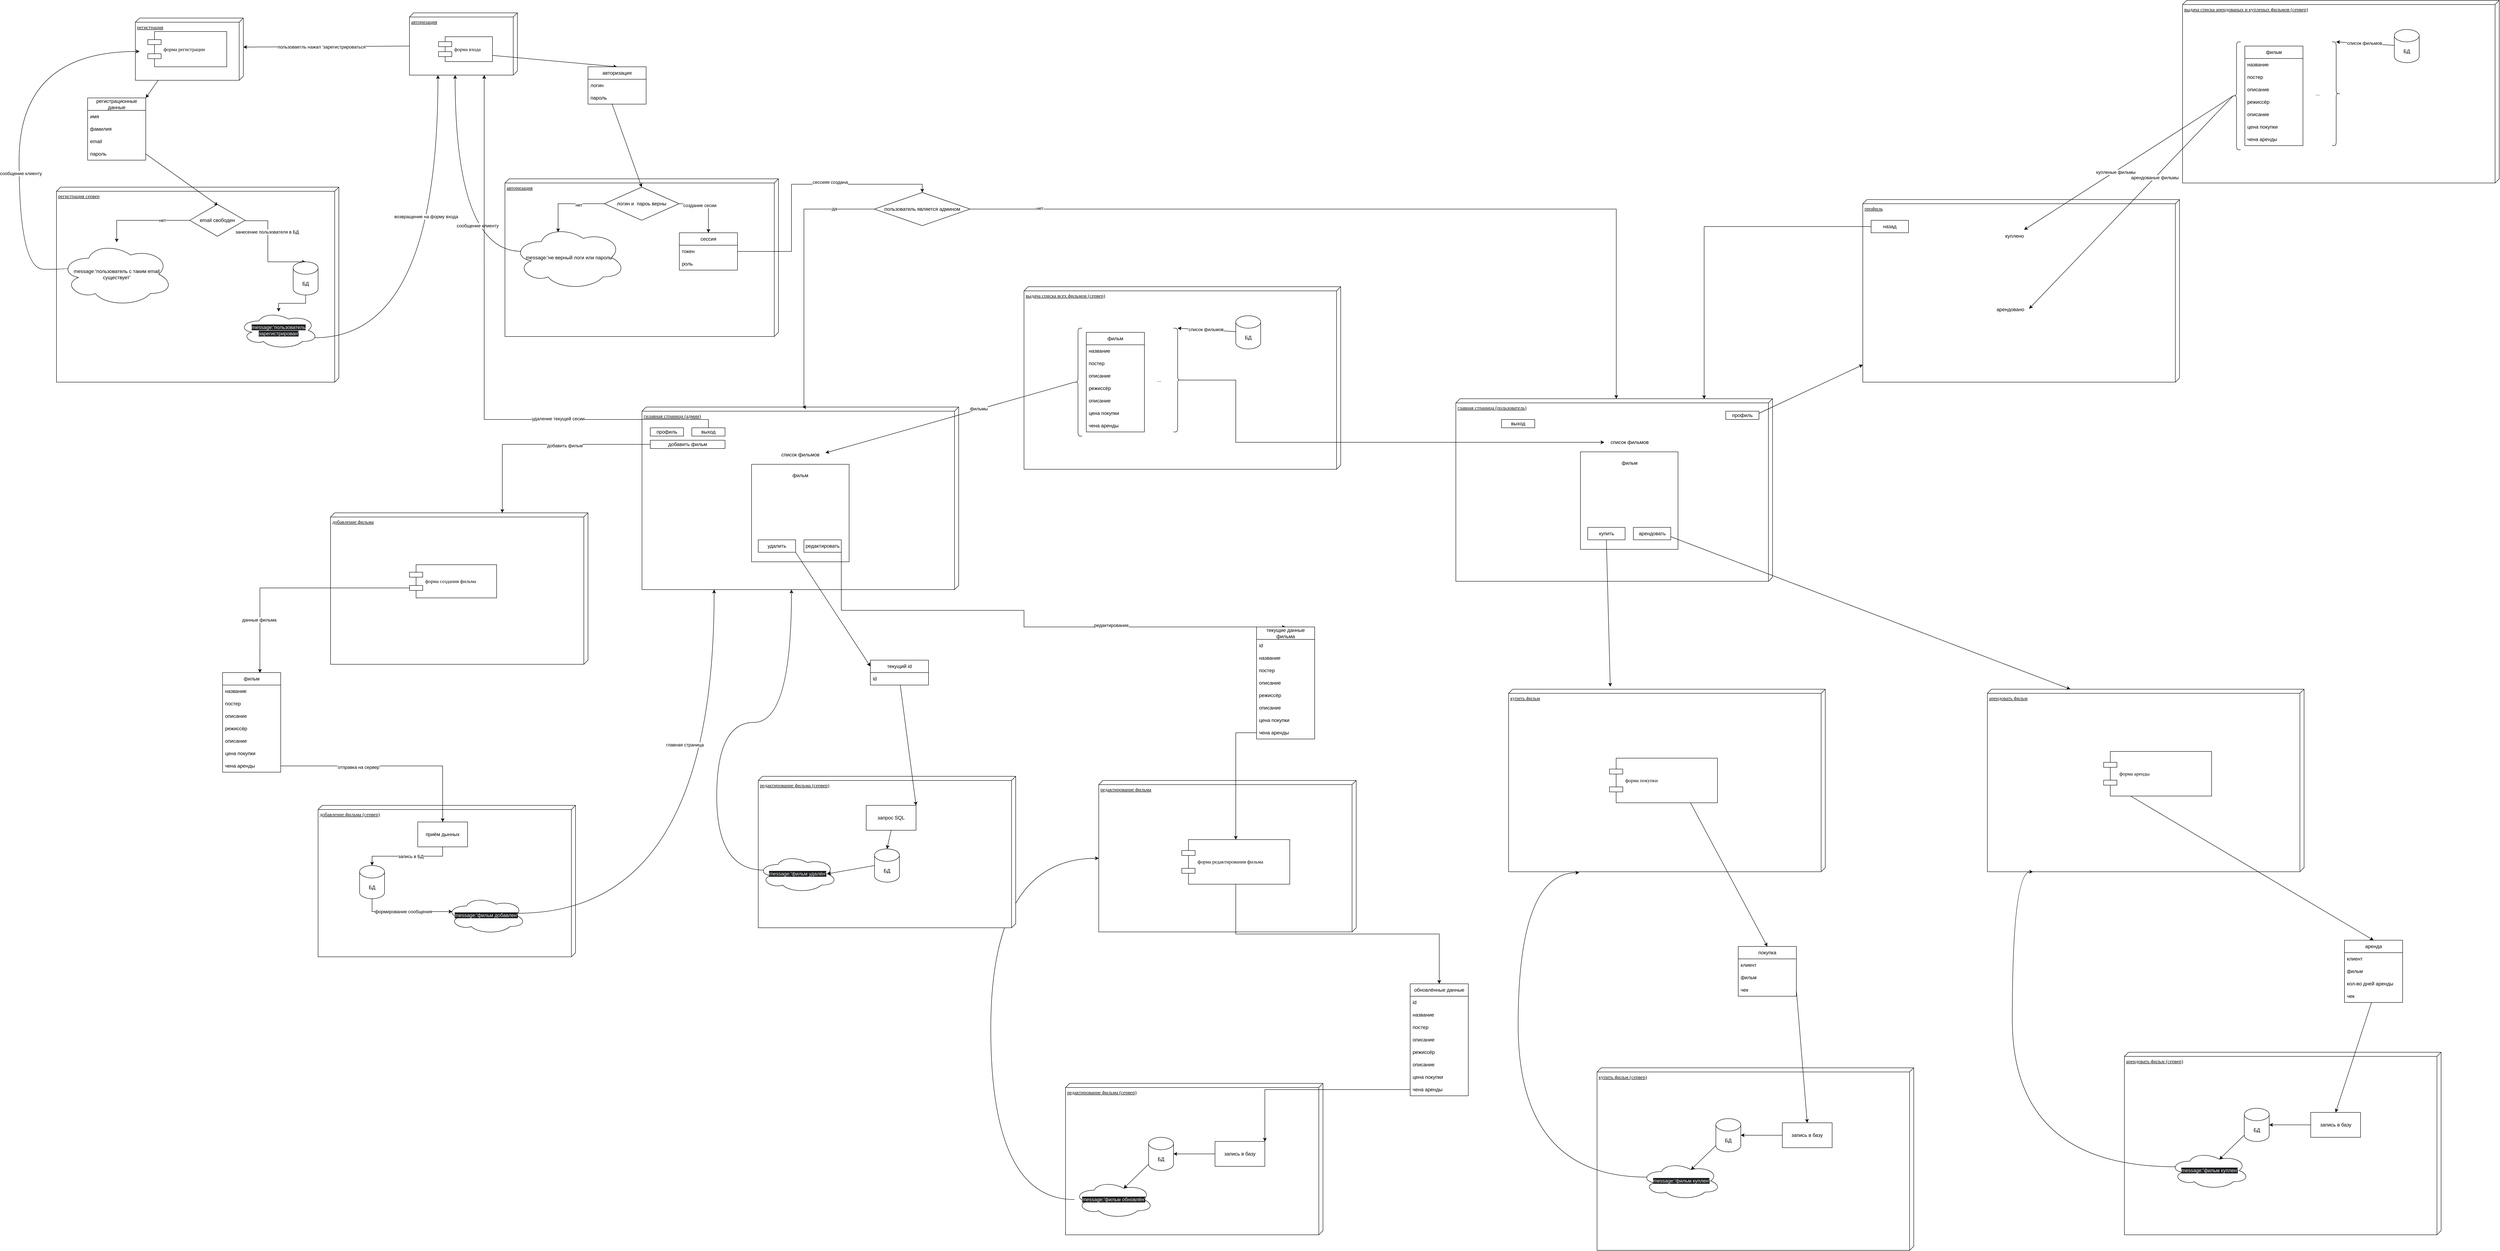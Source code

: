 <mxfile version="24.4.13" type="device">
  <diagram name="Page-1" id="5f0bae14-7c28-e335-631c-24af17079c00">
    <mxGraphModel dx="7170" dy="4220" grid="1" gridSize="10" guides="1" tooltips="1" connect="1" arrows="1" fold="1" page="1" pageScale="1" pageWidth="1100" pageHeight="850" background="none" math="0" shadow="0">
      <root>
        <mxCell id="0" />
        <mxCell id="1" parent="0" />
        <mxCell id="39150e848f15840c-3" value="авторизация" style="verticalAlign=top;align=left;spacingTop=8;spacingLeft=2;spacingRight=12;shape=cube;size=10;direction=south;fontStyle=4;html=1;rounded=0;shadow=0;comic=0;labelBackgroundColor=none;strokeWidth=1;fontFamily=Verdana;fontSize=12" parent="1" vertex="1">
          <mxGeometry x="990" y="70" width="260" height="150" as="geometry" />
        </mxCell>
        <mxCell id="FeN373LFK3xzPtvpR9jy-42" style="edgeStyle=none;rounded=0;orthogonalLoop=1;jettySize=auto;html=1;exitX=1;exitY=0.75;exitDx=0;exitDy=0;entryX=0.5;entryY=0;entryDx=0;entryDy=0;" edge="1" parent="1" source="39150e848f15840c-10" target="FeN373LFK3xzPtvpR9jy-38">
          <mxGeometry relative="1" as="geometry" />
        </mxCell>
        <mxCell id="39150e848f15840c-10" value="форма входа" style="shape=component;align=left;spacingLeft=36;rounded=0;shadow=0;comic=0;labelBackgroundColor=none;strokeWidth=1;fontFamily=Verdana;fontSize=12;html=1;" parent="1" vertex="1">
          <mxGeometry x="1060" y="127.5" width="130" height="60" as="geometry" />
        </mxCell>
        <mxCell id="FeN373LFK3xzPtvpR9jy-13" style="edgeStyle=none;rounded=0;orthogonalLoop=1;jettySize=auto;html=1;exitX=0.25;exitY=1;exitDx=0;exitDy=0;entryX=1;entryY=0;entryDx=0;entryDy=0;" edge="1" parent="1" source="FeN373LFK3xzPtvpR9jy-5" target="FeN373LFK3xzPtvpR9jy-7">
          <mxGeometry relative="1" as="geometry" />
        </mxCell>
        <mxCell id="FeN373LFK3xzPtvpR9jy-4" value="регистрация" style="verticalAlign=top;align=left;spacingTop=8;spacingLeft=2;spacingRight=12;shape=cube;size=10;direction=south;fontStyle=4;html=1;rounded=0;shadow=0;comic=0;labelBackgroundColor=none;strokeWidth=1;fontFamily=Verdana;fontSize=12" vertex="1" parent="1">
          <mxGeometry x="330" y="82.5" width="260" height="150" as="geometry" />
        </mxCell>
        <mxCell id="FeN373LFK3xzPtvpR9jy-5" value="форма регистрации" style="shape=component;align=left;spacingLeft=36;rounded=0;shadow=0;comic=0;labelBackgroundColor=none;strokeWidth=1;fontFamily=Verdana;fontSize=12;html=1;" vertex="1" parent="1">
          <mxGeometry x="360" y="115" width="190" height="85" as="geometry" />
        </mxCell>
        <mxCell id="FeN373LFK3xzPtvpR9jy-6" style="edgeStyle=none;rounded=0;orthogonalLoop=1;jettySize=auto;html=1;exitX=0;exitY=0;exitDx=80;exitDy=260;exitPerimeter=0;entryX=0;entryY=0;entryDx=70;entryDy=0;entryPerimeter=0;" edge="1" parent="1" source="39150e848f15840c-3" target="FeN373LFK3xzPtvpR9jy-4">
          <mxGeometry relative="1" as="geometry" />
        </mxCell>
        <mxCell id="FeN373LFK3xzPtvpR9jy-34" value="пользоваетль нажал &#39;зарегистрироваться&#39;" style="edgeLabel;html=1;align=center;verticalAlign=middle;resizable=0;points=[];" vertex="1" connectable="0" parent="FeN373LFK3xzPtvpR9jy-6">
          <mxGeometry x="0.052" relative="1" as="geometry">
            <mxPoint x="-1" as="offset" />
          </mxGeometry>
        </mxCell>
        <mxCell id="FeN373LFK3xzPtvpR9jy-7" value="регистрационные данные" style="swimlane;fontStyle=0;childLayout=stackLayout;horizontal=1;startSize=30;horizontalStack=0;resizeParent=1;resizeParentMax=0;resizeLast=0;collapsible=1;marginBottom=0;whiteSpace=wrap;html=1;" vertex="1" parent="1">
          <mxGeometry x="215" y="275" width="140" height="150" as="geometry" />
        </mxCell>
        <mxCell id="FeN373LFK3xzPtvpR9jy-8" value="имя" style="text;strokeColor=none;fillColor=none;align=left;verticalAlign=middle;spacingLeft=4;spacingRight=4;overflow=hidden;points=[[0,0.5],[1,0.5]];portConstraint=eastwest;rotatable=0;whiteSpace=wrap;html=1;" vertex="1" parent="FeN373LFK3xzPtvpR9jy-7">
          <mxGeometry y="30" width="140" height="30" as="geometry" />
        </mxCell>
        <mxCell id="FeN373LFK3xzPtvpR9jy-9" value="фамилия" style="text;strokeColor=none;fillColor=none;align=left;verticalAlign=middle;spacingLeft=4;spacingRight=4;overflow=hidden;points=[[0,0.5],[1,0.5]];portConstraint=eastwest;rotatable=0;whiteSpace=wrap;html=1;" vertex="1" parent="FeN373LFK3xzPtvpR9jy-7">
          <mxGeometry y="60" width="140" height="30" as="geometry" />
        </mxCell>
        <mxCell id="FeN373LFK3xzPtvpR9jy-10" value="email" style="text;strokeColor=none;fillColor=none;align=left;verticalAlign=middle;spacingLeft=4;spacingRight=4;overflow=hidden;points=[[0,0.5],[1,0.5]];portConstraint=eastwest;rotatable=0;whiteSpace=wrap;html=1;" vertex="1" parent="FeN373LFK3xzPtvpR9jy-7">
          <mxGeometry y="90" width="140" height="30" as="geometry" />
        </mxCell>
        <mxCell id="FeN373LFK3xzPtvpR9jy-11" value="пароль" style="text;strokeColor=none;fillColor=none;align=left;verticalAlign=middle;spacingLeft=4;spacingRight=4;overflow=hidden;points=[[0,0.5],[1,0.5]];portConstraint=eastwest;rotatable=0;whiteSpace=wrap;html=1;" vertex="1" parent="FeN373LFK3xzPtvpR9jy-7">
          <mxGeometry y="120" width="140" height="30" as="geometry" />
        </mxCell>
        <mxCell id="FeN373LFK3xzPtvpR9jy-14" value="регистрация сервер" style="verticalAlign=top;align=left;spacingTop=8;spacingLeft=2;spacingRight=12;shape=cube;size=10;direction=south;fontStyle=4;html=1;rounded=0;shadow=0;comic=0;labelBackgroundColor=none;strokeWidth=1;fontFamily=Verdana;fontSize=12" vertex="1" parent="1">
          <mxGeometry x="140" y="490" width="680" height="470" as="geometry" />
        </mxCell>
        <mxCell id="FeN373LFK3xzPtvpR9jy-15" style="edgeStyle=none;rounded=0;orthogonalLoop=1;jettySize=auto;html=1;exitX=1;exitY=0.5;exitDx=0;exitDy=0;entryX=0.511;entryY=0.05;entryDx=0;entryDy=0;entryPerimeter=0;" edge="1" parent="1" source="FeN373LFK3xzPtvpR9jy-11" target="FeN373LFK3xzPtvpR9jy-17">
          <mxGeometry relative="1" as="geometry" />
        </mxCell>
        <mxCell id="FeN373LFK3xzPtvpR9jy-25" value="" style="edgeStyle=orthogonalEdgeStyle;rounded=0;orthogonalLoop=1;jettySize=auto;html=1;" edge="1" parent="1" source="FeN373LFK3xzPtvpR9jy-17" target="FeN373LFK3xzPtvpR9jy-24">
          <mxGeometry relative="1" as="geometry" />
        </mxCell>
        <mxCell id="FeN373LFK3xzPtvpR9jy-51" value="нет" style="edgeLabel;html=1;align=center;verticalAlign=middle;resizable=0;points=[];" vertex="1" connectable="0" parent="FeN373LFK3xzPtvpR9jy-25">
          <mxGeometry x="-0.417" relative="1" as="geometry">
            <mxPoint as="offset" />
          </mxGeometry>
        </mxCell>
        <mxCell id="FeN373LFK3xzPtvpR9jy-27" value="" style="edgeStyle=orthogonalEdgeStyle;rounded=0;orthogonalLoop=1;jettySize=auto;html=1;exitX=0.999;exitY=0.495;exitDx=0;exitDy=0;exitPerimeter=0;entryX=0.5;entryY=0;entryDx=0;entryDy=0;entryPerimeter=0;" edge="1" parent="1" source="FeN373LFK3xzPtvpR9jy-17" target="FeN373LFK3xzPtvpR9jy-29">
          <mxGeometry relative="1" as="geometry">
            <mxPoint x="594.167" y="571.44" as="sourcePoint" />
            <mxPoint x="648.535" y="660" as="targetPoint" />
            <Array as="points">
              <mxPoint x="594" y="571" />
              <mxPoint x="649" y="571" />
              <mxPoint x="649" y="670" />
            </Array>
          </mxGeometry>
        </mxCell>
        <mxCell id="FeN373LFK3xzPtvpR9jy-33" value="занесение пользователя в БД" style="edgeLabel;html=1;align=center;verticalAlign=middle;resizable=0;points=[];" vertex="1" connectable="0" parent="FeN373LFK3xzPtvpR9jy-27">
          <mxGeometry x="-0.327" y="-2" relative="1" as="geometry">
            <mxPoint as="offset" />
          </mxGeometry>
        </mxCell>
        <mxCell id="FeN373LFK3xzPtvpR9jy-17" value="email свободен" style="html=1;whiteSpace=wrap;aspect=fixed;shape=isoRectangle;" vertex="1" parent="1">
          <mxGeometry x="460.84" y="530" width="133.33" height="80" as="geometry" />
        </mxCell>
        <mxCell id="FeN373LFK3xzPtvpR9jy-24" value="message:&#39;пользователь с таким email существует&#39;" style="ellipse;shape=cloud;whiteSpace=wrap;html=1;" vertex="1" parent="1">
          <mxGeometry x="150" y="622.85" width="270" height="154.29" as="geometry" />
        </mxCell>
        <mxCell id="FeN373LFK3xzPtvpR9jy-28" style="edgeStyle=orthogonalEdgeStyle;curved=1;rounded=0;orthogonalLoop=1;jettySize=auto;html=1;entryX=0;entryY=0;entryDx=80;entryDy=260;entryPerimeter=0;exitX=0.07;exitY=0.4;exitDx=0;exitDy=0;exitPerimeter=0;" edge="1" parent="1" source="FeN373LFK3xzPtvpR9jy-24">
          <mxGeometry relative="1" as="geometry">
            <mxPoint x="180" y="688.0" as="sourcePoint" />
            <mxPoint x="340" y="163" as="targetPoint" />
            <Array as="points">
              <mxPoint x="169" y="688" />
              <mxPoint x="50" y="688" />
              <mxPoint x="50" y="163" />
            </Array>
          </mxGeometry>
        </mxCell>
        <mxCell id="FeN373LFK3xzPtvpR9jy-35" value="сообщение клиенту" style="edgeLabel;html=1;align=center;verticalAlign=middle;resizable=0;points=[];" vertex="1" connectable="0" parent="FeN373LFK3xzPtvpR9jy-28">
          <mxGeometry x="-0.246" y="-4" relative="1" as="geometry">
            <mxPoint as="offset" />
          </mxGeometry>
        </mxCell>
        <mxCell id="FeN373LFK3xzPtvpR9jy-31" value="" style="edgeStyle=orthogonalEdgeStyle;rounded=0;orthogonalLoop=1;jettySize=auto;html=1;" edge="1" parent="1" source="FeN373LFK3xzPtvpR9jy-29" target="FeN373LFK3xzPtvpR9jy-30">
          <mxGeometry relative="1" as="geometry" />
        </mxCell>
        <mxCell id="FeN373LFK3xzPtvpR9jy-29" value="БД" style="shape=cylinder3;whiteSpace=wrap;html=1;boundedLbl=1;backgroundOutline=1;size=15;" vertex="1" parent="1">
          <mxGeometry x="710" y="670" width="60" height="80" as="geometry" />
        </mxCell>
        <mxCell id="FeN373LFK3xzPtvpR9jy-30" value="&lt;br&gt;&lt;span style=&quot;color: rgb(240, 240, 240); font-family: Helvetica; font-size: 12px; font-style: normal; font-variant-ligatures: normal; font-variant-caps: normal; font-weight: 400; letter-spacing: normal; orphans: 2; text-align: center; text-indent: 0px; text-transform: none; widows: 2; word-spacing: 0px; -webkit-text-stroke-width: 0px; white-space: normal; background-color: rgb(27, 29, 30); text-decoration-thickness: initial; text-decoration-style: initial; text-decoration-color: initial; display: inline !important; float: none;&quot;&gt;message:&#39;пользователь зарегистрирован&#39;&lt;/span&gt;&lt;div&gt;&lt;br/&gt;&lt;/div&gt;" style="ellipse;shape=cloud;whiteSpace=wrap;html=1;" vertex="1" parent="1">
          <mxGeometry x="580" y="790" width="190" height="90" as="geometry" />
        </mxCell>
        <mxCell id="FeN373LFK3xzPtvpR9jy-32" style="edgeStyle=orthogonalEdgeStyle;curved=1;rounded=0;orthogonalLoop=1;jettySize=auto;html=1;entryX=1.002;entryY=0.736;entryDx=0;entryDy=0;entryPerimeter=0;exitX=0.96;exitY=0.7;exitDx=0;exitDy=0;exitPerimeter=0;" edge="1" parent="1" source="FeN373LFK3xzPtvpR9jy-30" target="39150e848f15840c-3">
          <mxGeometry relative="1" as="geometry">
            <mxPoint x="850" y="831.1" as="sourcePoint" />
            <mxPoint x="904.48" y="220.0" as="targetPoint" />
          </mxGeometry>
        </mxCell>
        <mxCell id="FeN373LFK3xzPtvpR9jy-37" value="возвращение на форму входа" style="edgeLabel;html=1;align=center;verticalAlign=middle;resizable=0;points=[];" vertex="1" connectable="0" parent="FeN373LFK3xzPtvpR9jy-32">
          <mxGeometry x="0.266" y="29" relative="1" as="geometry">
            <mxPoint as="offset" />
          </mxGeometry>
        </mxCell>
        <mxCell id="FeN373LFK3xzPtvpR9jy-38" value="авторизация" style="swimlane;fontStyle=0;childLayout=stackLayout;horizontal=1;startSize=30;horizontalStack=0;resizeParent=1;resizeParentMax=0;resizeLast=0;collapsible=1;marginBottom=0;whiteSpace=wrap;html=1;" vertex="1" parent="1">
          <mxGeometry x="1420" y="200" width="140" height="90" as="geometry" />
        </mxCell>
        <mxCell id="FeN373LFK3xzPtvpR9jy-39" value="логин" style="text;strokeColor=none;fillColor=none;align=left;verticalAlign=middle;spacingLeft=4;spacingRight=4;overflow=hidden;points=[[0,0.5],[1,0.5]];portConstraint=eastwest;rotatable=0;whiteSpace=wrap;html=1;" vertex="1" parent="FeN373LFK3xzPtvpR9jy-38">
          <mxGeometry y="30" width="140" height="30" as="geometry" />
        </mxCell>
        <mxCell id="FeN373LFK3xzPtvpR9jy-40" value="пароль" style="text;strokeColor=none;fillColor=none;align=left;verticalAlign=middle;spacingLeft=4;spacingRight=4;overflow=hidden;points=[[0,0.5],[1,0.5]];portConstraint=eastwest;rotatable=0;whiteSpace=wrap;html=1;" vertex="1" parent="FeN373LFK3xzPtvpR9jy-38">
          <mxGeometry y="60" width="140" height="30" as="geometry" />
        </mxCell>
        <mxCell id="FeN373LFK3xzPtvpR9jy-44" value="авторизация" style="verticalAlign=top;align=left;spacingTop=8;spacingLeft=2;spacingRight=12;shape=cube;size=10;direction=south;fontStyle=4;html=1;rounded=0;shadow=0;comic=0;labelBackgroundColor=none;strokeWidth=1;fontFamily=Verdana;fontSize=12" vertex="1" parent="1">
          <mxGeometry x="1220" y="470" width="658.67" height="380" as="geometry" />
        </mxCell>
        <mxCell id="FeN373LFK3xzPtvpR9jy-74" style="edgeStyle=orthogonalEdgeStyle;rounded=0;orthogonalLoop=1;jettySize=auto;html=1;exitX=1;exitY=0.5;exitDx=0;exitDy=0;entryX=0.5;entryY=0;entryDx=0;entryDy=0;" edge="1" parent="1" source="FeN373LFK3xzPtvpR9jy-45" target="FeN373LFK3xzPtvpR9jy-70">
          <mxGeometry relative="1" as="geometry" />
        </mxCell>
        <mxCell id="FeN373LFK3xzPtvpR9jy-75" value="создание сесии" style="edgeLabel;html=1;align=center;verticalAlign=middle;resizable=0;points=[];" vertex="1" connectable="0" parent="FeN373LFK3xzPtvpR9jy-74">
          <mxGeometry x="-0.303" y="-4" relative="1" as="geometry">
            <mxPoint as="offset" />
          </mxGeometry>
        </mxCell>
        <mxCell id="FeN373LFK3xzPtvpR9jy-45" value="логин и&amp;nbsp; пароь верны" style="rhombus;whiteSpace=wrap;html=1;" vertex="1" parent="1">
          <mxGeometry x="1459.33" y="490" width="180" height="80" as="geometry" />
        </mxCell>
        <mxCell id="FeN373LFK3xzPtvpR9jy-46" value="message:&#39;не верный логи или пароль&#39;" style="ellipse;shape=cloud;whiteSpace=wrap;html=1;" vertex="1" parent="1">
          <mxGeometry x="1240" y="582.86" width="270" height="154.29" as="geometry" />
        </mxCell>
        <mxCell id="FeN373LFK3xzPtvpR9jy-47" style="edgeStyle=orthogonalEdgeStyle;rounded=0;orthogonalLoop=1;jettySize=auto;html=1;exitX=0;exitY=0.5;exitDx=0;exitDy=0;entryX=0.4;entryY=0.1;entryDx=0;entryDy=0;entryPerimeter=0;" edge="1" parent="1" source="FeN373LFK3xzPtvpR9jy-45" target="FeN373LFK3xzPtvpR9jy-46">
          <mxGeometry relative="1" as="geometry" />
        </mxCell>
        <mxCell id="FeN373LFK3xzPtvpR9jy-50" value="нет" style="edgeLabel;html=1;align=center;verticalAlign=middle;resizable=0;points=[];" vertex="1" connectable="0" parent="FeN373LFK3xzPtvpR9jy-47">
          <mxGeometry x="-0.313" y="3" relative="1" as="geometry">
            <mxPoint as="offset" />
          </mxGeometry>
        </mxCell>
        <mxCell id="FeN373LFK3xzPtvpR9jy-48" style="edgeStyle=orthogonalEdgeStyle;curved=1;rounded=0;orthogonalLoop=1;jettySize=auto;html=1;exitX=0.07;exitY=0.4;exitDx=0;exitDy=0;exitPerimeter=0;entryX=0;entryY=0;entryDx=150;entryDy=135;entryPerimeter=0;" edge="1" parent="1" source="FeN373LFK3xzPtvpR9jy-46">
          <mxGeometry relative="1" as="geometry">
            <mxPoint x="1243.9" y="644.576" as="sourcePoint" />
            <mxPoint x="1100" y="220" as="targetPoint" />
          </mxGeometry>
        </mxCell>
        <mxCell id="FeN373LFK3xzPtvpR9jy-49" value="сообщение клиенту" style="edgeLabel;html=1;align=center;verticalAlign=middle;resizable=0;points=[];" vertex="1" connectable="0" parent="FeN373LFK3xzPtvpR9jy-48">
          <mxGeometry x="-0.246" y="-53" relative="1" as="geometry">
            <mxPoint as="offset" />
          </mxGeometry>
        </mxCell>
        <mxCell id="FeN373LFK3xzPtvpR9jy-52" value="гнлавная страница (админ)" style="verticalAlign=top;align=left;spacingTop=8;spacingLeft=2;spacingRight=12;shape=cube;size=10;direction=south;fontStyle=4;html=1;rounded=0;shadow=0;comic=0;labelBackgroundColor=none;strokeWidth=1;fontFamily=Verdana;fontSize=12" vertex="1" parent="1">
          <mxGeometry x="1550" y="1020" width="762.67" height="440" as="geometry" />
        </mxCell>
        <mxCell id="FeN373LFK3xzPtvpR9jy-53" value="главная страница (пользователь)" style="verticalAlign=top;align=left;spacingTop=8;spacingLeft=2;spacingRight=12;shape=cube;size=10;direction=south;fontStyle=4;html=1;rounded=0;shadow=0;comic=0;labelBackgroundColor=none;strokeWidth=1;fontFamily=Verdana;fontSize=12" vertex="1" parent="1">
          <mxGeometry x="3510" y="1000" width="762.67" height="440" as="geometry" />
        </mxCell>
        <mxCell id="FeN373LFK3xzPtvpR9jy-54" value="" style="endArrow=none;html=1;rounded=0;entryX=0.413;entryY=0.967;entryDx=0;entryDy=0;entryPerimeter=0;exitX=0.5;exitY=0;exitDx=0;exitDy=0;startArrow=classic;startFill=1;" edge="1" parent="1" source="FeN373LFK3xzPtvpR9jy-45" target="FeN373LFK3xzPtvpR9jy-40">
          <mxGeometry width="50" height="50" relative="1" as="geometry">
            <mxPoint x="1780" y="300" as="sourcePoint" />
            <mxPoint x="1830" y="250" as="targetPoint" />
          </mxGeometry>
        </mxCell>
        <mxCell id="FeN373LFK3xzPtvpR9jy-55" value="пользователь является админом" style="rhombus;whiteSpace=wrap;html=1;" vertex="1" parent="1">
          <mxGeometry x="2110" y="502.86" width="230" height="80" as="geometry" />
        </mxCell>
        <mxCell id="FeN373LFK3xzPtvpR9jy-58" style="edgeStyle=orthogonalEdgeStyle;rounded=0;orthogonalLoop=1;jettySize=auto;html=1;exitX=0;exitY=0.5;exitDx=0;exitDy=0;entryX=0;entryY=0;entryDx=0;entryDy=376.335;entryPerimeter=0;" edge="1" parent="1" source="FeN373LFK3xzPtvpR9jy-55" target="FeN373LFK3xzPtvpR9jy-52">
          <mxGeometry relative="1" as="geometry">
            <Array as="points">
              <mxPoint x="1940" y="543" />
              <mxPoint x="1940" y="1020" />
            </Array>
          </mxGeometry>
        </mxCell>
        <mxCell id="FeN373LFK3xzPtvpR9jy-61" value="да" style="edgeLabel;html=1;align=center;verticalAlign=middle;resizable=0;points=[];" vertex="1" connectable="0" parent="FeN373LFK3xzPtvpR9jy-58">
          <mxGeometry x="-0.705" y="-1" relative="1" as="geometry">
            <mxPoint x="-1" as="offset" />
          </mxGeometry>
        </mxCell>
        <mxCell id="FeN373LFK3xzPtvpR9jy-59" style="edgeStyle=orthogonalEdgeStyle;rounded=0;orthogonalLoop=1;jettySize=auto;html=1;exitX=1;exitY=0.5;exitDx=0;exitDy=0;entryX=0;entryY=0;entryDx=0;entryDy=376.335;entryPerimeter=0;" edge="1" parent="1" source="FeN373LFK3xzPtvpR9jy-55" target="FeN373LFK3xzPtvpR9jy-53">
          <mxGeometry relative="1" as="geometry" />
        </mxCell>
        <mxCell id="FeN373LFK3xzPtvpR9jy-62" value="нет" style="edgeLabel;html=1;align=center;verticalAlign=middle;resizable=0;points=[];" vertex="1" connectable="0" parent="FeN373LFK3xzPtvpR9jy-59">
          <mxGeometry x="-0.833" y="2" relative="1" as="geometry">
            <mxPoint as="offset" />
          </mxGeometry>
        </mxCell>
        <mxCell id="FeN373LFK3xzPtvpR9jy-63" value="профиль" style="rounded=0;whiteSpace=wrap;html=1;" vertex="1" parent="1">
          <mxGeometry x="1570" y="1070" width="80" height="20" as="geometry" />
        </mxCell>
        <mxCell id="FeN373LFK3xzPtvpR9jy-64" value="выход" style="rounded=0;whiteSpace=wrap;html=1;" vertex="1" parent="1">
          <mxGeometry x="1670" y="1070" width="80" height="20" as="geometry" />
        </mxCell>
        <mxCell id="FeN373LFK3xzPtvpR9jy-65" value="добавить фильм" style="rounded=0;whiteSpace=wrap;html=1;" vertex="1" parent="1">
          <mxGeometry x="1570" y="1100" width="180" height="20" as="geometry" />
        </mxCell>
        <mxCell id="FeN373LFK3xzPtvpR9jy-235" style="edgeStyle=none;rounded=0;orthogonalLoop=1;jettySize=auto;html=1;exitX=1;exitY=0.25;exitDx=0;exitDy=0;" edge="1" parent="1" source="FeN373LFK3xzPtvpR9jy-66" target="FeN373LFK3xzPtvpR9jy-234">
          <mxGeometry relative="1" as="geometry" />
        </mxCell>
        <mxCell id="FeN373LFK3xzPtvpR9jy-66" value="профиль" style="rounded=0;whiteSpace=wrap;html=1;" vertex="1" parent="1">
          <mxGeometry x="4160" y="1030" width="80" height="20" as="geometry" />
        </mxCell>
        <mxCell id="FeN373LFK3xzPtvpR9jy-67" value="выход" style="rounded=0;whiteSpace=wrap;html=1;" vertex="1" parent="1">
          <mxGeometry x="3620" y="1050" width="80" height="20" as="geometry" />
        </mxCell>
        <mxCell id="FeN373LFK3xzPtvpR9jy-68" style="edgeStyle=orthogonalEdgeStyle;rounded=0;orthogonalLoop=1;jettySize=auto;html=1;exitX=0.5;exitY=0;exitDx=0;exitDy=0;entryX=1.017;entryY=0.353;entryDx=0;entryDy=0;entryPerimeter=0;" edge="1" parent="1" source="FeN373LFK3xzPtvpR9jy-64">
          <mxGeometry relative="1" as="geometry">
            <mxPoint x="1721.86" y="1067.45" as="sourcePoint" />
            <mxPoint x="1170.08" y="220.0" as="targetPoint" />
            <Array as="points">
              <mxPoint x="1710" y="1050" />
              <mxPoint x="1170" y="1050" />
            </Array>
          </mxGeometry>
        </mxCell>
        <mxCell id="FeN373LFK3xzPtvpR9jy-69" value="удаление текущей сесии" style="edgeLabel;html=1;align=center;verticalAlign=middle;resizable=0;points=[];" vertex="1" connectable="0" parent="FeN373LFK3xzPtvpR9jy-68">
          <mxGeometry x="-0.451" y="-2" relative="1" as="geometry">
            <mxPoint x="-1" as="offset" />
          </mxGeometry>
        </mxCell>
        <mxCell id="FeN373LFK3xzPtvpR9jy-70" value="сессия" style="swimlane;fontStyle=0;childLayout=stackLayout;horizontal=1;startSize=30;horizontalStack=0;resizeParent=1;resizeParentMax=0;resizeLast=0;collapsible=1;marginBottom=0;whiteSpace=wrap;html=1;" vertex="1" parent="1">
          <mxGeometry x="1640" y="600" width="140" height="90" as="geometry" />
        </mxCell>
        <mxCell id="FeN373LFK3xzPtvpR9jy-71" value="токен" style="text;strokeColor=none;fillColor=none;align=left;verticalAlign=middle;spacingLeft=4;spacingRight=4;overflow=hidden;points=[[0,0.5],[1,0.5]];portConstraint=eastwest;rotatable=0;whiteSpace=wrap;html=1;" vertex="1" parent="FeN373LFK3xzPtvpR9jy-70">
          <mxGeometry y="30" width="140" height="30" as="geometry" />
        </mxCell>
        <mxCell id="FeN373LFK3xzPtvpR9jy-72" value="роль" style="text;strokeColor=none;fillColor=none;align=left;verticalAlign=middle;spacingLeft=4;spacingRight=4;overflow=hidden;points=[[0,0.5],[1,0.5]];portConstraint=eastwest;rotatable=0;whiteSpace=wrap;html=1;" vertex="1" parent="FeN373LFK3xzPtvpR9jy-70">
          <mxGeometry y="60" width="140" height="30" as="geometry" />
        </mxCell>
        <mxCell id="FeN373LFK3xzPtvpR9jy-76" style="edgeStyle=orthogonalEdgeStyle;rounded=0;orthogonalLoop=1;jettySize=auto;html=1;exitX=1;exitY=0.5;exitDx=0;exitDy=0;entryX=0.5;entryY=0;entryDx=0;entryDy=0;" edge="1" parent="1" source="FeN373LFK3xzPtvpR9jy-71" target="FeN373LFK3xzPtvpR9jy-55">
          <mxGeometry relative="1" as="geometry">
            <Array as="points">
              <mxPoint x="1910" y="645" />
              <mxPoint x="1910" y="483" />
              <mxPoint x="2225" y="483" />
            </Array>
          </mxGeometry>
        </mxCell>
        <mxCell id="FeN373LFK3xzPtvpR9jy-77" value="сессияя создана" style="edgeLabel;html=1;align=center;verticalAlign=middle;resizable=0;points=[];" vertex="1" connectable="0" parent="FeN373LFK3xzPtvpR9jy-76">
          <mxGeometry x="0.227" y="5" relative="1" as="geometry">
            <mxPoint as="offset" />
          </mxGeometry>
        </mxCell>
        <mxCell id="FeN373LFK3xzPtvpR9jy-78" value="добавление фильма" style="verticalAlign=top;align=left;spacingTop=8;spacingLeft=2;spacingRight=12;shape=cube;size=10;direction=south;fontStyle=4;html=1;rounded=0;shadow=0;comic=0;labelBackgroundColor=none;strokeWidth=1;fontFamily=Verdana;fontSize=12" vertex="1" parent="1">
          <mxGeometry x="800" y="1275" width="620" height="365" as="geometry" />
        </mxCell>
        <mxCell id="FeN373LFK3xzPtvpR9jy-79" style="edgeStyle=orthogonalEdgeStyle;rounded=0;orthogonalLoop=1;jettySize=auto;html=1;exitX=0;exitY=0.5;exitDx=0;exitDy=0;entryX=0;entryY=0;entryDx=0;entryDy=206.335;entryPerimeter=0;" edge="1" parent="1" source="FeN373LFK3xzPtvpR9jy-65" target="FeN373LFK3xzPtvpR9jy-78">
          <mxGeometry relative="1" as="geometry" />
        </mxCell>
        <mxCell id="FeN373LFK3xzPtvpR9jy-80" value="добавить фильм" style="edgeLabel;html=1;align=center;verticalAlign=middle;resizable=0;points=[];" vertex="1" connectable="0" parent="FeN373LFK3xzPtvpR9jy-79">
          <mxGeometry x="-0.209" y="3" relative="1" as="geometry">
            <mxPoint as="offset" />
          </mxGeometry>
        </mxCell>
        <mxCell id="FeN373LFK3xzPtvpR9jy-81" value="" style="whiteSpace=wrap;html=1;aspect=fixed;" vertex="1" parent="1">
          <mxGeometry x="1813.84" y="1158" width="235" height="235" as="geometry" />
        </mxCell>
        <mxCell id="FeN373LFK3xzPtvpR9jy-83" value="список фильмов" style="text;html=1;align=center;verticalAlign=middle;resizable=0;points=[];autosize=1;strokeColor=none;fillColor=none;" vertex="1" parent="1">
          <mxGeometry x="1871.34" y="1120" width="120" height="30" as="geometry" />
        </mxCell>
        <mxCell id="FeN373LFK3xzPtvpR9jy-84" value="фильм" style="text;html=1;align=center;verticalAlign=middle;resizable=0;points=[];autosize=1;strokeColor=none;fillColor=none;" vertex="1" parent="1">
          <mxGeometry x="1901.34" y="1170" width="60" height="30" as="geometry" />
        </mxCell>
        <mxCell id="FeN373LFK3xzPtvpR9jy-191" style="edgeStyle=none;rounded=0;orthogonalLoop=1;jettySize=auto;html=1;exitX=1;exitY=1;exitDx=0;exitDy=0;entryX=0;entryY=0.25;entryDx=0;entryDy=0;" edge="1" parent="1" source="FeN373LFK3xzPtvpR9jy-86" target="FeN373LFK3xzPtvpR9jy-182">
          <mxGeometry relative="1" as="geometry" />
        </mxCell>
        <mxCell id="FeN373LFK3xzPtvpR9jy-86" value="удалить" style="rounded=0;whiteSpace=wrap;html=1;" vertex="1" parent="1">
          <mxGeometry x="1830" y="1340" width="90" height="30" as="geometry" />
        </mxCell>
        <mxCell id="FeN373LFK3xzPtvpR9jy-126" style="edgeStyle=orthogonalEdgeStyle;rounded=0;orthogonalLoop=1;jettySize=auto;html=1;exitX=1;exitY=1;exitDx=0;exitDy=0;entryX=0.5;entryY=0;entryDx=0;entryDy=0;" edge="1" parent="1" source="FeN373LFK3xzPtvpR9jy-87" target="FeN373LFK3xzPtvpR9jy-118">
          <mxGeometry relative="1" as="geometry">
            <Array as="points">
              <mxPoint x="2030" y="1510" />
              <mxPoint x="2470" y="1510" />
            </Array>
          </mxGeometry>
        </mxCell>
        <mxCell id="FeN373LFK3xzPtvpR9jy-127" value="редактирование" style="edgeLabel;html=1;align=center;verticalAlign=middle;resizable=0;points=[];" vertex="1" connectable="0" parent="FeN373LFK3xzPtvpR9jy-126">
          <mxGeometry x="0.328" y="4" relative="1" as="geometry">
            <mxPoint as="offset" />
          </mxGeometry>
        </mxCell>
        <mxCell id="FeN373LFK3xzPtvpR9jy-87" value="редактировать" style="rounded=0;whiteSpace=wrap;html=1;" vertex="1" parent="1">
          <mxGeometry x="1940" y="1340" width="90" height="30" as="geometry" />
        </mxCell>
        <mxCell id="FeN373LFK3xzPtvpR9jy-88" value="форма создания фильма" style="shape=component;align=left;spacingLeft=36;rounded=0;shadow=0;comic=0;labelBackgroundColor=none;strokeWidth=1;fontFamily=Verdana;fontSize=12;html=1;" vertex="1" parent="1">
          <mxGeometry x="990" y="1400" width="210" height="80" as="geometry" />
        </mxCell>
        <mxCell id="FeN373LFK3xzPtvpR9jy-89" value="фильм" style="swimlane;fontStyle=0;childLayout=stackLayout;horizontal=1;startSize=30;horizontalStack=0;resizeParent=1;resizeParentMax=0;resizeLast=0;collapsible=1;marginBottom=0;whiteSpace=wrap;html=1;" vertex="1" parent="1">
          <mxGeometry x="540" y="1660" width="140" height="240" as="geometry" />
        </mxCell>
        <mxCell id="FeN373LFK3xzPtvpR9jy-90" value="название" style="text;strokeColor=none;fillColor=none;align=left;verticalAlign=middle;spacingLeft=4;spacingRight=4;overflow=hidden;points=[[0,0.5],[1,0.5]];portConstraint=eastwest;rotatable=0;whiteSpace=wrap;html=1;" vertex="1" parent="FeN373LFK3xzPtvpR9jy-89">
          <mxGeometry y="30" width="140" height="30" as="geometry" />
        </mxCell>
        <mxCell id="FeN373LFK3xzPtvpR9jy-91" value="постер" style="text;strokeColor=none;fillColor=none;align=left;verticalAlign=middle;spacingLeft=4;spacingRight=4;overflow=hidden;points=[[0,0.5],[1,0.5]];portConstraint=eastwest;rotatable=0;whiteSpace=wrap;html=1;" vertex="1" parent="FeN373LFK3xzPtvpR9jy-89">
          <mxGeometry y="60" width="140" height="30" as="geometry" />
        </mxCell>
        <mxCell id="FeN373LFK3xzPtvpR9jy-92" value="описание" style="text;strokeColor=none;fillColor=none;align=left;verticalAlign=middle;spacingLeft=4;spacingRight=4;overflow=hidden;points=[[0,0.5],[1,0.5]];portConstraint=eastwest;rotatable=0;whiteSpace=wrap;html=1;" vertex="1" parent="FeN373LFK3xzPtvpR9jy-89">
          <mxGeometry y="90" width="140" height="30" as="geometry" />
        </mxCell>
        <mxCell id="FeN373LFK3xzPtvpR9jy-93" value="режиссёр" style="text;strokeColor=none;fillColor=none;align=left;verticalAlign=middle;spacingLeft=4;spacingRight=4;overflow=hidden;points=[[0,0.5],[1,0.5]];portConstraint=eastwest;rotatable=0;whiteSpace=wrap;html=1;" vertex="1" parent="FeN373LFK3xzPtvpR9jy-89">
          <mxGeometry y="120" width="140" height="30" as="geometry" />
        </mxCell>
        <mxCell id="FeN373LFK3xzPtvpR9jy-94" value="описание" style="text;strokeColor=none;fillColor=none;align=left;verticalAlign=middle;spacingLeft=4;spacingRight=4;overflow=hidden;points=[[0,0.5],[1,0.5]];portConstraint=eastwest;rotatable=0;whiteSpace=wrap;html=1;" vertex="1" parent="FeN373LFK3xzPtvpR9jy-89">
          <mxGeometry y="150" width="140" height="30" as="geometry" />
        </mxCell>
        <mxCell id="FeN373LFK3xzPtvpR9jy-95" value="цена покупки" style="text;strokeColor=none;fillColor=none;align=left;verticalAlign=middle;spacingLeft=4;spacingRight=4;overflow=hidden;points=[[0,0.5],[1,0.5]];portConstraint=eastwest;rotatable=0;whiteSpace=wrap;html=1;" vertex="1" parent="FeN373LFK3xzPtvpR9jy-89">
          <mxGeometry y="180" width="140" height="30" as="geometry" />
        </mxCell>
        <mxCell id="FeN373LFK3xzPtvpR9jy-96" value="чена аренды" style="text;strokeColor=none;fillColor=none;align=left;verticalAlign=middle;spacingLeft=4;spacingRight=4;overflow=hidden;points=[[0,0.5],[1,0.5]];portConstraint=eastwest;rotatable=0;whiteSpace=wrap;html=1;" vertex="1" parent="FeN373LFK3xzPtvpR9jy-89">
          <mxGeometry y="210" width="140" height="30" as="geometry" />
        </mxCell>
        <mxCell id="FeN373LFK3xzPtvpR9jy-97" style="edgeStyle=orthogonalEdgeStyle;rounded=0;orthogonalLoop=1;jettySize=auto;html=1;exitX=0;exitY=0.7;exitDx=0;exitDy=0;entryX=0.642;entryY=0.002;entryDx=0;entryDy=0;entryPerimeter=0;" edge="1" parent="1" source="FeN373LFK3xzPtvpR9jy-88" target="FeN373LFK3xzPtvpR9jy-89">
          <mxGeometry relative="1" as="geometry" />
        </mxCell>
        <mxCell id="FeN373LFK3xzPtvpR9jy-101" value="данные фильма" style="edgeLabel;html=1;align=center;verticalAlign=middle;resizable=0;points=[];" vertex="1" connectable="0" parent="FeN373LFK3xzPtvpR9jy-97">
          <mxGeometry x="0.548" y="-2" relative="1" as="geometry">
            <mxPoint as="offset" />
          </mxGeometry>
        </mxCell>
        <mxCell id="FeN373LFK3xzPtvpR9jy-98" value="добавление фильма (сервер)" style="verticalAlign=top;align=left;spacingTop=8;spacingLeft=2;spacingRight=12;shape=cube;size=10;direction=south;fontStyle=4;html=1;rounded=0;shadow=0;comic=0;labelBackgroundColor=none;strokeWidth=1;fontFamily=Verdana;fontSize=12" vertex="1" parent="1">
          <mxGeometry x="770" y="1980" width="620" height="365" as="geometry" />
        </mxCell>
        <mxCell id="FeN373LFK3xzPtvpR9jy-99" value="приём дынных" style="rounded=0;whiteSpace=wrap;html=1;" vertex="1" parent="1">
          <mxGeometry x="1010" y="2020" width="120" height="60" as="geometry" />
        </mxCell>
        <mxCell id="FeN373LFK3xzPtvpR9jy-100" style="edgeStyle=orthogonalEdgeStyle;rounded=0;orthogonalLoop=1;jettySize=auto;html=1;exitX=1;exitY=0.5;exitDx=0;exitDy=0;entryX=0.5;entryY=0;entryDx=0;entryDy=0;" edge="1" parent="1" source="FeN373LFK3xzPtvpR9jy-96" target="FeN373LFK3xzPtvpR9jy-99">
          <mxGeometry relative="1" as="geometry" />
        </mxCell>
        <mxCell id="FeN373LFK3xzPtvpR9jy-102" value="отправка на сервер" style="edgeLabel;html=1;align=center;verticalAlign=middle;resizable=0;points=[];" vertex="1" connectable="0" parent="FeN373LFK3xzPtvpR9jy-100">
          <mxGeometry x="-0.29" y="-3" relative="1" as="geometry">
            <mxPoint as="offset" />
          </mxGeometry>
        </mxCell>
        <mxCell id="FeN373LFK3xzPtvpR9jy-103" value="БД" style="shape=cylinder3;whiteSpace=wrap;html=1;boundedLbl=1;backgroundOutline=1;size=15;" vertex="1" parent="1">
          <mxGeometry x="870" y="2125" width="60" height="80" as="geometry" />
        </mxCell>
        <mxCell id="FeN373LFK3xzPtvpR9jy-104" style="edgeStyle=orthogonalEdgeStyle;rounded=0;orthogonalLoop=1;jettySize=auto;html=1;exitX=0.5;exitY=1;exitDx=0;exitDy=0;entryX=0.5;entryY=0;entryDx=0;entryDy=0;entryPerimeter=0;" edge="1" parent="1" source="FeN373LFK3xzPtvpR9jy-99" target="FeN373LFK3xzPtvpR9jy-103">
          <mxGeometry relative="1" as="geometry" />
        </mxCell>
        <mxCell id="FeN373LFK3xzPtvpR9jy-105" value="запись в БД" style="edgeLabel;html=1;align=center;verticalAlign=middle;resizable=0;points=[];" vertex="1" connectable="0" parent="FeN373LFK3xzPtvpR9jy-104">
          <mxGeometry x="-0.076" relative="1" as="geometry">
            <mxPoint as="offset" />
          </mxGeometry>
        </mxCell>
        <mxCell id="FeN373LFK3xzPtvpR9jy-107" style="edgeStyle=orthogonalEdgeStyle;rounded=0;orthogonalLoop=1;jettySize=auto;html=1;exitX=0.5;exitY=1;exitDx=0;exitDy=0;exitPerimeter=0;entryX=0.07;entryY=0.4;entryDx=0;entryDy=0;entryPerimeter=0;" edge="1" parent="1" source="FeN373LFK3xzPtvpR9jy-103" target="FeN373LFK3xzPtvpR9jy-108">
          <mxGeometry relative="1" as="geometry">
            <mxPoint x="1008.4" y="2232" as="targetPoint" />
          </mxGeometry>
        </mxCell>
        <mxCell id="FeN373LFK3xzPtvpR9jy-109" value="формирование сообщения" style="edgeLabel;html=1;align=center;verticalAlign=middle;resizable=0;points=[];" vertex="1" connectable="0" parent="FeN373LFK3xzPtvpR9jy-107">
          <mxGeometry x="0.471" relative="1" as="geometry">
            <mxPoint x="-59" as="offset" />
          </mxGeometry>
        </mxCell>
        <mxCell id="FeN373LFK3xzPtvpR9jy-108" value="&lt;br&gt;&lt;span style=&quot;color: rgb(240, 240, 240); font-family: Helvetica; font-size: 12px; font-style: normal; font-variant-ligatures: normal; font-variant-caps: normal; font-weight: 400; letter-spacing: normal; orphans: 2; text-align: center; text-indent: 0px; text-transform: none; widows: 2; word-spacing: 0px; -webkit-text-stroke-width: 0px; white-space: normal; background-color: rgb(27, 29, 30); text-decoration-thickness: initial; text-decoration-style: initial; text-decoration-color: initial; display: inline !important; float: none;&quot;&gt;message:&#39;фильм добавлен&#39;&lt;/span&gt;&lt;div&gt;&lt;br&gt;&lt;/div&gt;" style="ellipse;shape=cloud;whiteSpace=wrap;html=1;" vertex="1" parent="1">
          <mxGeometry x="1080" y="2200" width="190" height="90" as="geometry" />
        </mxCell>
        <mxCell id="FeN373LFK3xzPtvpR9jy-110" style="edgeStyle=orthogonalEdgeStyle;rounded=0;orthogonalLoop=1;jettySize=auto;html=1;entryX=0;entryY=0;entryDx=440;entryDy=386.335;entryPerimeter=0;curved=1;" edge="1" parent="1">
          <mxGeometry relative="1" as="geometry">
            <mxPoint x="1250" y="2240" as="sourcePoint" />
            <mxPoint x="1723.745" y="1460" as="targetPoint" />
          </mxGeometry>
        </mxCell>
        <mxCell id="FeN373LFK3xzPtvpR9jy-111" value="главная страница" style="edgeLabel;html=1;align=center;verticalAlign=middle;resizable=0;points=[];" vertex="1" connectable="0" parent="FeN373LFK3xzPtvpR9jy-110">
          <mxGeometry x="0.406" y="71" relative="1" as="geometry">
            <mxPoint y="1" as="offset" />
          </mxGeometry>
        </mxCell>
        <mxCell id="FeN373LFK3xzPtvpR9jy-112" value="редактирование фильма" style="verticalAlign=top;align=left;spacingTop=8;spacingLeft=2;spacingRight=12;shape=cube;size=10;direction=south;fontStyle=4;html=1;rounded=0;shadow=0;comic=0;labelBackgroundColor=none;strokeWidth=1;fontFamily=Verdana;fontSize=12" vertex="1" parent="1">
          <mxGeometry x="2650" y="1920" width="620" height="365" as="geometry" />
        </mxCell>
        <mxCell id="FeN373LFK3xzPtvpR9jy-169" style="edgeStyle=orthogonalEdgeStyle;rounded=0;orthogonalLoop=1;jettySize=auto;html=1;exitX=0.5;exitY=1;exitDx=0;exitDy=0;entryX=0.5;entryY=0;entryDx=0;entryDy=0;" edge="1" parent="1" source="FeN373LFK3xzPtvpR9jy-113" target="FeN373LFK3xzPtvpR9jy-161">
          <mxGeometry relative="1" as="geometry" />
        </mxCell>
        <mxCell id="FeN373LFK3xzPtvpR9jy-113" value="форма редактирования фильма" style="shape=component;align=left;spacingLeft=36;rounded=0;shadow=0;comic=0;labelBackgroundColor=none;strokeWidth=1;fontFamily=Verdana;fontSize=12;html=1;" vertex="1" parent="1">
          <mxGeometry x="2850" y="2062.5" width="260" height="107.5" as="geometry" />
        </mxCell>
        <mxCell id="FeN373LFK3xzPtvpR9jy-118" value="текущие данные фильма" style="swimlane;fontStyle=0;childLayout=stackLayout;horizontal=1;startSize=30;horizontalStack=0;resizeParent=1;resizeParentMax=0;resizeLast=0;collapsible=1;marginBottom=0;whiteSpace=wrap;html=1;" vertex="1" parent="1">
          <mxGeometry x="3030" y="1550" width="140" height="270" as="geometry" />
        </mxCell>
        <mxCell id="FeN373LFK3xzPtvpR9jy-178" value="id" style="text;strokeColor=none;fillColor=none;align=left;verticalAlign=middle;spacingLeft=4;spacingRight=4;overflow=hidden;points=[[0,0.5],[1,0.5]];portConstraint=eastwest;rotatable=0;whiteSpace=wrap;html=1;" vertex="1" parent="FeN373LFK3xzPtvpR9jy-118">
          <mxGeometry y="30" width="140" height="30" as="geometry" />
        </mxCell>
        <mxCell id="FeN373LFK3xzPtvpR9jy-119" value="название" style="text;strokeColor=none;fillColor=none;align=left;verticalAlign=middle;spacingLeft=4;spacingRight=4;overflow=hidden;points=[[0,0.5],[1,0.5]];portConstraint=eastwest;rotatable=0;whiteSpace=wrap;html=1;" vertex="1" parent="FeN373LFK3xzPtvpR9jy-118">
          <mxGeometry y="60" width="140" height="30" as="geometry" />
        </mxCell>
        <mxCell id="FeN373LFK3xzPtvpR9jy-120" value="постер" style="text;strokeColor=none;fillColor=none;align=left;verticalAlign=middle;spacingLeft=4;spacingRight=4;overflow=hidden;points=[[0,0.5],[1,0.5]];portConstraint=eastwest;rotatable=0;whiteSpace=wrap;html=1;" vertex="1" parent="FeN373LFK3xzPtvpR9jy-118">
          <mxGeometry y="90" width="140" height="30" as="geometry" />
        </mxCell>
        <mxCell id="FeN373LFK3xzPtvpR9jy-121" value="описание" style="text;strokeColor=none;fillColor=none;align=left;verticalAlign=middle;spacingLeft=4;spacingRight=4;overflow=hidden;points=[[0,0.5],[1,0.5]];portConstraint=eastwest;rotatable=0;whiteSpace=wrap;html=1;" vertex="1" parent="FeN373LFK3xzPtvpR9jy-118">
          <mxGeometry y="120" width="140" height="30" as="geometry" />
        </mxCell>
        <mxCell id="FeN373LFK3xzPtvpR9jy-122" value="режиссёр" style="text;strokeColor=none;fillColor=none;align=left;verticalAlign=middle;spacingLeft=4;spacingRight=4;overflow=hidden;points=[[0,0.5],[1,0.5]];portConstraint=eastwest;rotatable=0;whiteSpace=wrap;html=1;" vertex="1" parent="FeN373LFK3xzPtvpR9jy-118">
          <mxGeometry y="150" width="140" height="30" as="geometry" />
        </mxCell>
        <mxCell id="FeN373LFK3xzPtvpR9jy-123" value="описание" style="text;strokeColor=none;fillColor=none;align=left;verticalAlign=middle;spacingLeft=4;spacingRight=4;overflow=hidden;points=[[0,0.5],[1,0.5]];portConstraint=eastwest;rotatable=0;whiteSpace=wrap;html=1;" vertex="1" parent="FeN373LFK3xzPtvpR9jy-118">
          <mxGeometry y="180" width="140" height="30" as="geometry" />
        </mxCell>
        <mxCell id="FeN373LFK3xzPtvpR9jy-124" value="цена покупки" style="text;strokeColor=none;fillColor=none;align=left;verticalAlign=middle;spacingLeft=4;spacingRight=4;overflow=hidden;points=[[0,0.5],[1,0.5]];portConstraint=eastwest;rotatable=0;whiteSpace=wrap;html=1;" vertex="1" parent="FeN373LFK3xzPtvpR9jy-118">
          <mxGeometry y="210" width="140" height="30" as="geometry" />
        </mxCell>
        <mxCell id="FeN373LFK3xzPtvpR9jy-125" value="чена аренды" style="text;strokeColor=none;fillColor=none;align=left;verticalAlign=middle;spacingLeft=4;spacingRight=4;overflow=hidden;points=[[0,0.5],[1,0.5]];portConstraint=eastwest;rotatable=0;whiteSpace=wrap;html=1;" vertex="1" parent="FeN373LFK3xzPtvpR9jy-118">
          <mxGeometry y="240" width="140" height="30" as="geometry" />
        </mxCell>
        <mxCell id="FeN373LFK3xzPtvpR9jy-131" value="выдача списка всех фильмов (сервер)" style="verticalAlign=top;align=left;spacingTop=8;spacingLeft=2;spacingRight=12;shape=cube;size=10;direction=south;fontStyle=4;html=1;rounded=0;shadow=0;comic=0;labelBackgroundColor=none;strokeWidth=1;fontFamily=Verdana;fontSize=12" vertex="1" parent="1">
          <mxGeometry x="2470" y="730" width="762.67" height="440" as="geometry" />
        </mxCell>
        <mxCell id="FeN373LFK3xzPtvpR9jy-150" style="edgeStyle=none;rounded=0;orthogonalLoop=1;jettySize=auto;html=1;entryX=0.5;entryY=0;entryDx=0;entryDy=0;" edge="1" parent="1" source="FeN373LFK3xzPtvpR9jy-132" target="FeN373LFK3xzPtvpR9jy-147">
          <mxGeometry relative="1" as="geometry" />
        </mxCell>
        <mxCell id="FeN373LFK3xzPtvpR9jy-151" value="список фильмов" style="edgeLabel;html=1;align=center;verticalAlign=middle;resizable=0;points=[];" vertex="1" connectable="0" parent="FeN373LFK3xzPtvpR9jy-150">
          <mxGeometry x="0.025" y="-1" relative="1" as="geometry">
            <mxPoint as="offset" />
          </mxGeometry>
        </mxCell>
        <mxCell id="FeN373LFK3xzPtvpR9jy-132" value="БД" style="shape=cylinder3;whiteSpace=wrap;html=1;boundedLbl=1;backgroundOutline=1;size=15;" vertex="1" parent="1">
          <mxGeometry x="2980" y="800" width="60" height="80" as="geometry" />
        </mxCell>
        <mxCell id="FeN373LFK3xzPtvpR9jy-152" style="edgeStyle=none;rounded=0;orthogonalLoop=1;jettySize=auto;html=1;exitX=0.1;exitY=0.5;exitDx=0;exitDy=0;exitPerimeter=0;entryX=1.004;entryY=0.351;entryDx=0;entryDy=0;entryPerimeter=0;" edge="1" parent="1" source="FeN373LFK3xzPtvpR9jy-133" target="FeN373LFK3xzPtvpR9jy-83">
          <mxGeometry relative="1" as="geometry" />
        </mxCell>
        <mxCell id="FeN373LFK3xzPtvpR9jy-153" value="фильмы" style="edgeLabel;html=1;align=center;verticalAlign=middle;resizable=0;points=[];" vertex="1" connectable="0" parent="FeN373LFK3xzPtvpR9jy-152">
          <mxGeometry x="-0.233" y="-2" relative="1" as="geometry">
            <mxPoint as="offset" />
          </mxGeometry>
        </mxCell>
        <mxCell id="FeN373LFK3xzPtvpR9jy-133" value="" style="shape=curlyBracket;whiteSpace=wrap;html=1;rounded=1;labelPosition=left;verticalLabelPosition=middle;align=right;verticalAlign=middle;" vertex="1" parent="1">
          <mxGeometry x="2590" y="830" width="20" height="260" as="geometry" />
        </mxCell>
        <mxCell id="FeN373LFK3xzPtvpR9jy-138" value="фильм" style="swimlane;fontStyle=0;childLayout=stackLayout;horizontal=1;startSize=30;horizontalStack=0;resizeParent=1;resizeParentMax=0;resizeLast=0;collapsible=1;marginBottom=0;whiteSpace=wrap;html=1;" vertex="1" parent="1">
          <mxGeometry x="2620" y="840" width="140" height="240" as="geometry" />
        </mxCell>
        <mxCell id="FeN373LFK3xzPtvpR9jy-139" value="название" style="text;strokeColor=none;fillColor=none;align=left;verticalAlign=middle;spacingLeft=4;spacingRight=4;overflow=hidden;points=[[0,0.5],[1,0.5]];portConstraint=eastwest;rotatable=0;whiteSpace=wrap;html=1;" vertex="1" parent="FeN373LFK3xzPtvpR9jy-138">
          <mxGeometry y="30" width="140" height="30" as="geometry" />
        </mxCell>
        <mxCell id="FeN373LFK3xzPtvpR9jy-140" value="постер" style="text;strokeColor=none;fillColor=none;align=left;verticalAlign=middle;spacingLeft=4;spacingRight=4;overflow=hidden;points=[[0,0.5],[1,0.5]];portConstraint=eastwest;rotatable=0;whiteSpace=wrap;html=1;" vertex="1" parent="FeN373LFK3xzPtvpR9jy-138">
          <mxGeometry y="60" width="140" height="30" as="geometry" />
        </mxCell>
        <mxCell id="FeN373LFK3xzPtvpR9jy-141" value="описание" style="text;strokeColor=none;fillColor=none;align=left;verticalAlign=middle;spacingLeft=4;spacingRight=4;overflow=hidden;points=[[0,0.5],[1,0.5]];portConstraint=eastwest;rotatable=0;whiteSpace=wrap;html=1;" vertex="1" parent="FeN373LFK3xzPtvpR9jy-138">
          <mxGeometry y="90" width="140" height="30" as="geometry" />
        </mxCell>
        <mxCell id="FeN373LFK3xzPtvpR9jy-142" value="режиссёр" style="text;strokeColor=none;fillColor=none;align=left;verticalAlign=middle;spacingLeft=4;spacingRight=4;overflow=hidden;points=[[0,0.5],[1,0.5]];portConstraint=eastwest;rotatable=0;whiteSpace=wrap;html=1;" vertex="1" parent="FeN373LFK3xzPtvpR9jy-138">
          <mxGeometry y="120" width="140" height="30" as="geometry" />
        </mxCell>
        <mxCell id="FeN373LFK3xzPtvpR9jy-143" value="описание" style="text;strokeColor=none;fillColor=none;align=left;verticalAlign=middle;spacingLeft=4;spacingRight=4;overflow=hidden;points=[[0,0.5],[1,0.5]];portConstraint=eastwest;rotatable=0;whiteSpace=wrap;html=1;" vertex="1" parent="FeN373LFK3xzPtvpR9jy-138">
          <mxGeometry y="150" width="140" height="30" as="geometry" />
        </mxCell>
        <mxCell id="FeN373LFK3xzPtvpR9jy-144" value="цена покупки" style="text;strokeColor=none;fillColor=none;align=left;verticalAlign=middle;spacingLeft=4;spacingRight=4;overflow=hidden;points=[[0,0.5],[1,0.5]];portConstraint=eastwest;rotatable=0;whiteSpace=wrap;html=1;" vertex="1" parent="FeN373LFK3xzPtvpR9jy-138">
          <mxGeometry y="180" width="140" height="30" as="geometry" />
        </mxCell>
        <mxCell id="FeN373LFK3xzPtvpR9jy-145" value="чена аренды" style="text;strokeColor=none;fillColor=none;align=left;verticalAlign=middle;spacingLeft=4;spacingRight=4;overflow=hidden;points=[[0,0.5],[1,0.5]];portConstraint=eastwest;rotatable=0;whiteSpace=wrap;html=1;" vertex="1" parent="FeN373LFK3xzPtvpR9jy-138">
          <mxGeometry y="210" width="140" height="30" as="geometry" />
        </mxCell>
        <mxCell id="FeN373LFK3xzPtvpR9jy-146" value="..." style="text;html=1;align=center;verticalAlign=middle;resizable=0;points=[];autosize=1;strokeColor=none;fillColor=none;" vertex="1" parent="1">
          <mxGeometry x="2780" y="940" width="30" height="30" as="geometry" />
        </mxCell>
        <mxCell id="FeN373LFK3xzPtvpR9jy-160" style="edgeStyle=orthogonalEdgeStyle;rounded=0;orthogonalLoop=1;jettySize=auto;html=1;exitX=0.1;exitY=0.5;exitDx=0;exitDy=0;exitPerimeter=0;" edge="1" parent="1" source="FeN373LFK3xzPtvpR9jy-147" target="FeN373LFK3xzPtvpR9jy-155">
          <mxGeometry relative="1" as="geometry">
            <Array as="points">
              <mxPoint x="2980" y="955" />
              <mxPoint x="2980" y="1105" />
            </Array>
          </mxGeometry>
        </mxCell>
        <mxCell id="FeN373LFK3xzPtvpR9jy-147" value="" style="shape=curlyBracket;whiteSpace=wrap;html=1;rounded=1;flipH=1;labelPosition=right;verticalLabelPosition=middle;align=left;verticalAlign=middle;" vertex="1" parent="1">
          <mxGeometry x="2830" y="830" width="20" height="250" as="geometry" />
        </mxCell>
        <mxCell id="FeN373LFK3xzPtvpR9jy-154" value="" style="whiteSpace=wrap;html=1;aspect=fixed;" vertex="1" parent="1">
          <mxGeometry x="3810" y="1128" width="235" height="235" as="geometry" />
        </mxCell>
        <mxCell id="FeN373LFK3xzPtvpR9jy-155" value="список фильмов" style="text;html=1;align=center;verticalAlign=middle;resizable=0;points=[];autosize=1;strokeColor=none;fillColor=none;" vertex="1" parent="1">
          <mxGeometry x="3867.5" y="1090" width="120" height="30" as="geometry" />
        </mxCell>
        <mxCell id="FeN373LFK3xzPtvpR9jy-156" value="фильм" style="text;html=1;align=center;verticalAlign=middle;resizable=0;points=[];autosize=1;strokeColor=none;fillColor=none;" vertex="1" parent="1">
          <mxGeometry x="3897.5" y="1140" width="60" height="30" as="geometry" />
        </mxCell>
        <mxCell id="FeN373LFK3xzPtvpR9jy-158" value="купить" style="rounded=0;whiteSpace=wrap;html=1;" vertex="1" parent="1">
          <mxGeometry x="3827.5" y="1310" width="90" height="30" as="geometry" />
        </mxCell>
        <mxCell id="FeN373LFK3xzPtvpR9jy-159" value="арендовать" style="rounded=0;whiteSpace=wrap;html=1;" vertex="1" parent="1">
          <mxGeometry x="3937.5" y="1310" width="90" height="30" as="geometry" />
        </mxCell>
        <mxCell id="FeN373LFK3xzPtvpR9jy-161" value="обновлённые данные" style="swimlane;fontStyle=0;childLayout=stackLayout;horizontal=1;startSize=30;horizontalStack=0;resizeParent=1;resizeParentMax=0;resizeLast=0;collapsible=1;marginBottom=0;whiteSpace=wrap;html=1;" vertex="1" parent="1">
          <mxGeometry x="3400" y="2410" width="140" height="270" as="geometry" />
        </mxCell>
        <mxCell id="FeN373LFK3xzPtvpR9jy-179" value="id" style="text;strokeColor=none;fillColor=none;align=left;verticalAlign=middle;spacingLeft=4;spacingRight=4;overflow=hidden;points=[[0,0.5],[1,0.5]];portConstraint=eastwest;rotatable=0;whiteSpace=wrap;html=1;" vertex="1" parent="FeN373LFK3xzPtvpR9jy-161">
          <mxGeometry y="30" width="140" height="30" as="geometry" />
        </mxCell>
        <mxCell id="FeN373LFK3xzPtvpR9jy-162" value="название" style="text;strokeColor=none;fillColor=none;align=left;verticalAlign=middle;spacingLeft=4;spacingRight=4;overflow=hidden;points=[[0,0.5],[1,0.5]];portConstraint=eastwest;rotatable=0;whiteSpace=wrap;html=1;" vertex="1" parent="FeN373LFK3xzPtvpR9jy-161">
          <mxGeometry y="60" width="140" height="30" as="geometry" />
        </mxCell>
        <mxCell id="FeN373LFK3xzPtvpR9jy-163" value="постер" style="text;strokeColor=none;fillColor=none;align=left;verticalAlign=middle;spacingLeft=4;spacingRight=4;overflow=hidden;points=[[0,0.5],[1,0.5]];portConstraint=eastwest;rotatable=0;whiteSpace=wrap;html=1;" vertex="1" parent="FeN373LFK3xzPtvpR9jy-161">
          <mxGeometry y="90" width="140" height="30" as="geometry" />
        </mxCell>
        <mxCell id="FeN373LFK3xzPtvpR9jy-164" value="описание" style="text;strokeColor=none;fillColor=none;align=left;verticalAlign=middle;spacingLeft=4;spacingRight=4;overflow=hidden;points=[[0,0.5],[1,0.5]];portConstraint=eastwest;rotatable=0;whiteSpace=wrap;html=1;" vertex="1" parent="FeN373LFK3xzPtvpR9jy-161">
          <mxGeometry y="120" width="140" height="30" as="geometry" />
        </mxCell>
        <mxCell id="FeN373LFK3xzPtvpR9jy-165" value="режиссёр" style="text;strokeColor=none;fillColor=none;align=left;verticalAlign=middle;spacingLeft=4;spacingRight=4;overflow=hidden;points=[[0,0.5],[1,0.5]];portConstraint=eastwest;rotatable=0;whiteSpace=wrap;html=1;" vertex="1" parent="FeN373LFK3xzPtvpR9jy-161">
          <mxGeometry y="150" width="140" height="30" as="geometry" />
        </mxCell>
        <mxCell id="FeN373LFK3xzPtvpR9jy-166" value="описание" style="text;strokeColor=none;fillColor=none;align=left;verticalAlign=middle;spacingLeft=4;spacingRight=4;overflow=hidden;points=[[0,0.5],[1,0.5]];portConstraint=eastwest;rotatable=0;whiteSpace=wrap;html=1;" vertex="1" parent="FeN373LFK3xzPtvpR9jy-161">
          <mxGeometry y="180" width="140" height="30" as="geometry" />
        </mxCell>
        <mxCell id="FeN373LFK3xzPtvpR9jy-167" value="цена покупки" style="text;strokeColor=none;fillColor=none;align=left;verticalAlign=middle;spacingLeft=4;spacingRight=4;overflow=hidden;points=[[0,0.5],[1,0.5]];portConstraint=eastwest;rotatable=0;whiteSpace=wrap;html=1;" vertex="1" parent="FeN373LFK3xzPtvpR9jy-161">
          <mxGeometry y="210" width="140" height="30" as="geometry" />
        </mxCell>
        <mxCell id="FeN373LFK3xzPtvpR9jy-168" value="чена аренды" style="text;strokeColor=none;fillColor=none;align=left;verticalAlign=middle;spacingLeft=4;spacingRight=4;overflow=hidden;points=[[0,0.5],[1,0.5]];portConstraint=eastwest;rotatable=0;whiteSpace=wrap;html=1;" vertex="1" parent="FeN373LFK3xzPtvpR9jy-161">
          <mxGeometry y="240" width="140" height="30" as="geometry" />
        </mxCell>
        <mxCell id="FeN373LFK3xzPtvpR9jy-170" value="редактирование фильма (сервер)" style="verticalAlign=top;align=left;spacingTop=8;spacingLeft=2;spacingRight=12;shape=cube;size=10;direction=south;fontStyle=4;html=1;rounded=0;shadow=0;comic=0;labelBackgroundColor=none;strokeWidth=1;fontFamily=Verdana;fontSize=12" vertex="1" parent="1">
          <mxGeometry x="2570" y="2650" width="620" height="365" as="geometry" />
        </mxCell>
        <mxCell id="FeN373LFK3xzPtvpR9jy-171" value="БД" style="shape=cylinder3;whiteSpace=wrap;html=1;boundedLbl=1;backgroundOutline=1;size=15;" vertex="1" parent="1">
          <mxGeometry x="2770" y="2780" width="60" height="80" as="geometry" />
        </mxCell>
        <mxCell id="FeN373LFK3xzPtvpR9jy-172" value="запись в базу" style="rounded=0;whiteSpace=wrap;html=1;" vertex="1" parent="1">
          <mxGeometry x="2930" y="2790" width="120" height="60" as="geometry" />
        </mxCell>
        <mxCell id="FeN373LFK3xzPtvpR9jy-173" style="edgeStyle=orthogonalEdgeStyle;rounded=0;orthogonalLoop=1;jettySize=auto;html=1;entryX=1;entryY=0;entryDx=0;entryDy=0;" edge="1" parent="1" source="FeN373LFK3xzPtvpR9jy-168" target="FeN373LFK3xzPtvpR9jy-172">
          <mxGeometry relative="1" as="geometry" />
        </mxCell>
        <mxCell id="FeN373LFK3xzPtvpR9jy-174" style="edgeStyle=none;rounded=0;orthogonalLoop=1;jettySize=auto;html=1;exitX=0;exitY=0.5;exitDx=0;exitDy=0;entryX=1;entryY=0.5;entryDx=0;entryDy=0;entryPerimeter=0;" edge="1" parent="1" source="FeN373LFK3xzPtvpR9jy-172" target="FeN373LFK3xzPtvpR9jy-171">
          <mxGeometry relative="1" as="geometry" />
        </mxCell>
        <mxCell id="FeN373LFK3xzPtvpR9jy-175" value="&lt;br&gt;&lt;span style=&quot;color: rgb(240, 240, 240); font-family: Helvetica; font-size: 12px; font-style: normal; font-variant-ligatures: normal; font-variant-caps: normal; font-weight: 400; letter-spacing: normal; orphans: 2; text-align: center; text-indent: 0px; text-transform: none; widows: 2; word-spacing: 0px; -webkit-text-stroke-width: 0px; white-space: normal; background-color: rgb(27, 29, 30); text-decoration-thickness: initial; text-decoration-style: initial; text-decoration-color: initial; display: inline !important; float: none;&quot;&gt;message:&#39;фильм обновлён&#39;&lt;/span&gt;&lt;div&gt;&lt;br&gt;&lt;/div&gt;" style="ellipse;shape=cloud;whiteSpace=wrap;html=1;" vertex="1" parent="1">
          <mxGeometry x="2591.34" y="2885" width="190" height="90" as="geometry" />
        </mxCell>
        <mxCell id="FeN373LFK3xzPtvpR9jy-176" style="edgeStyle=none;rounded=0;orthogonalLoop=1;jettySize=auto;html=1;exitX=0;exitY=1;exitDx=0;exitDy=-15;exitPerimeter=0;entryX=0.625;entryY=0.2;entryDx=0;entryDy=0;entryPerimeter=0;" edge="1" parent="1" source="FeN373LFK3xzPtvpR9jy-171" target="FeN373LFK3xzPtvpR9jy-175">
          <mxGeometry relative="1" as="geometry" />
        </mxCell>
        <mxCell id="FeN373LFK3xzPtvpR9jy-177" style="edgeStyle=orthogonalEdgeStyle;rounded=0;orthogonalLoop=1;jettySize=auto;html=1;entryX=0;entryY=0;entryDx=187.5;entryDy=620;entryPerimeter=0;curved=1;" edge="1" parent="1" source="FeN373LFK3xzPtvpR9jy-175" target="FeN373LFK3xzPtvpR9jy-112">
          <mxGeometry relative="1" as="geometry">
            <Array as="points">
              <mxPoint x="2390" y="2930" />
              <mxPoint x="2390" y="2107" />
            </Array>
          </mxGeometry>
        </mxCell>
        <mxCell id="FeN373LFK3xzPtvpR9jy-181" style="edgeStyle=orthogonalEdgeStyle;rounded=0;orthogonalLoop=1;jettySize=auto;html=1;entryX=0.5;entryY=0;entryDx=0;entryDy=0;" edge="1" parent="1" source="FeN373LFK3xzPtvpR9jy-125" target="FeN373LFK3xzPtvpR9jy-113">
          <mxGeometry relative="1" as="geometry" />
        </mxCell>
        <mxCell id="FeN373LFK3xzPtvpR9jy-182" value="текущий id" style="swimlane;fontStyle=0;childLayout=stackLayout;horizontal=1;startSize=30;horizontalStack=0;resizeParent=1;resizeParentMax=0;resizeLast=0;collapsible=1;marginBottom=0;whiteSpace=wrap;html=1;" vertex="1" parent="1">
          <mxGeometry x="2100" y="1630" width="140" height="60" as="geometry" />
        </mxCell>
        <mxCell id="FeN373LFK3xzPtvpR9jy-183" value="id" style="text;strokeColor=none;fillColor=none;align=left;verticalAlign=middle;spacingLeft=4;spacingRight=4;overflow=hidden;points=[[0,0.5],[1,0.5]];portConstraint=eastwest;rotatable=0;whiteSpace=wrap;html=1;" vertex="1" parent="FeN373LFK3xzPtvpR9jy-182">
          <mxGeometry y="30" width="140" height="30" as="geometry" />
        </mxCell>
        <mxCell id="FeN373LFK3xzPtvpR9jy-192" value="редактирование фильма (сервер)" style="verticalAlign=top;align=left;spacingTop=8;spacingLeft=2;spacingRight=12;shape=cube;size=10;direction=south;fontStyle=4;html=1;rounded=0;shadow=0;comic=0;labelBackgroundColor=none;strokeWidth=1;fontFamily=Verdana;fontSize=12" vertex="1" parent="1">
          <mxGeometry x="1830" y="1910" width="620" height="365" as="geometry" />
        </mxCell>
        <mxCell id="FeN373LFK3xzPtvpR9jy-193" value="запрос SQL" style="rounded=0;whiteSpace=wrap;html=1;" vertex="1" parent="1">
          <mxGeometry x="2090" y="1980" width="120" height="60" as="geometry" />
        </mxCell>
        <mxCell id="FeN373LFK3xzPtvpR9jy-194" style="edgeStyle=none;rounded=0;orthogonalLoop=1;jettySize=auto;html=1;entryX=1;entryY=0;entryDx=0;entryDy=0;" edge="1" parent="1" source="FeN373LFK3xzPtvpR9jy-183" target="FeN373LFK3xzPtvpR9jy-193">
          <mxGeometry relative="1" as="geometry" />
        </mxCell>
        <mxCell id="FeN373LFK3xzPtvpR9jy-195" value="БД" style="shape=cylinder3;whiteSpace=wrap;html=1;boundedLbl=1;backgroundOutline=1;size=15;" vertex="1" parent="1">
          <mxGeometry x="2110" y="2085" width="60" height="80" as="geometry" />
        </mxCell>
        <mxCell id="FeN373LFK3xzPtvpR9jy-200" style="edgeStyle=orthogonalEdgeStyle;rounded=0;orthogonalLoop=1;jettySize=auto;html=1;exitX=0.07;exitY=0.4;exitDx=0;exitDy=0;exitPerimeter=0;curved=1;" edge="1" parent="1" source="FeN373LFK3xzPtvpR9jy-196" target="FeN373LFK3xzPtvpR9jy-52">
          <mxGeometry relative="1" as="geometry">
            <Array as="points">
              <mxPoint x="1730" y="2136" />
              <mxPoint x="1730" y="1780" />
              <mxPoint x="1910" y="1780" />
            </Array>
          </mxGeometry>
        </mxCell>
        <mxCell id="FeN373LFK3xzPtvpR9jy-196" value="&lt;br&gt;&lt;span style=&quot;color: rgb(240, 240, 240); font-family: Helvetica; font-size: 12px; font-style: normal; font-variant-ligatures: normal; font-variant-caps: normal; font-weight: 400; letter-spacing: normal; orphans: 2; text-align: center; text-indent: 0px; text-transform: none; widows: 2; word-spacing: 0px; -webkit-text-stroke-width: 0px; white-space: normal; background-color: rgb(27, 29, 30); text-decoration-thickness: initial; text-decoration-style: initial; text-decoration-color: initial; display: inline !important; float: none;&quot;&gt;message:&#39;фильм удалён&#39;&lt;/span&gt;&lt;div&gt;&lt;br&gt;&lt;/div&gt;" style="ellipse;shape=cloud;whiteSpace=wrap;html=1;" vertex="1" parent="1">
          <mxGeometry x="1830" y="2100" width="190" height="90" as="geometry" />
        </mxCell>
        <mxCell id="FeN373LFK3xzPtvpR9jy-197" style="rounded=0;orthogonalLoop=1;jettySize=auto;html=1;exitX=0.5;exitY=1;exitDx=0;exitDy=0;entryX=0.5;entryY=0;entryDx=0;entryDy=0;entryPerimeter=0;" edge="1" parent="1" source="FeN373LFK3xzPtvpR9jy-193" target="FeN373LFK3xzPtvpR9jy-195">
          <mxGeometry relative="1" as="geometry" />
        </mxCell>
        <mxCell id="FeN373LFK3xzPtvpR9jy-198" style="edgeStyle=none;rounded=0;orthogonalLoop=1;jettySize=auto;html=1;exitX=0;exitY=0.5;exitDx=0;exitDy=0;exitPerimeter=0;entryX=0.875;entryY=0.5;entryDx=0;entryDy=0;entryPerimeter=0;" edge="1" parent="1" source="FeN373LFK3xzPtvpR9jy-195" target="FeN373LFK3xzPtvpR9jy-196">
          <mxGeometry relative="1" as="geometry" />
        </mxCell>
        <mxCell id="FeN373LFK3xzPtvpR9jy-201" value="арендовать фильм" style="verticalAlign=top;align=left;spacingTop=8;spacingLeft=2;spacingRight=12;shape=cube;size=10;direction=south;fontStyle=4;html=1;rounded=0;shadow=0;comic=0;labelBackgroundColor=none;strokeWidth=1;fontFamily=Verdana;fontSize=12" vertex="1" parent="1">
          <mxGeometry x="4790" y="1700" width="762.67" height="440" as="geometry" />
        </mxCell>
        <mxCell id="FeN373LFK3xzPtvpR9jy-202" value="купить фильм" style="verticalAlign=top;align=left;spacingTop=8;spacingLeft=2;spacingRight=12;shape=cube;size=10;direction=south;fontStyle=4;html=1;rounded=0;shadow=0;comic=0;labelBackgroundColor=none;strokeWidth=1;fontFamily=Verdana;fontSize=12" vertex="1" parent="1">
          <mxGeometry x="3637" y="1700" width="762.67" height="440" as="geometry" />
        </mxCell>
        <mxCell id="FeN373LFK3xzPtvpR9jy-203" style="edgeStyle=none;rounded=0;orthogonalLoop=1;jettySize=auto;html=1;exitX=0.5;exitY=1;exitDx=0;exitDy=0;entryX=-0.014;entryY=0.679;entryDx=0;entryDy=0;entryPerimeter=0;" edge="1" parent="1" source="FeN373LFK3xzPtvpR9jy-158" target="FeN373LFK3xzPtvpR9jy-202">
          <mxGeometry relative="1" as="geometry" />
        </mxCell>
        <mxCell id="FeN373LFK3xzPtvpR9jy-204" style="edgeStyle=none;rounded=0;orthogonalLoop=1;jettySize=auto;html=1;exitX=1;exitY=0.75;exitDx=0;exitDy=0;entryX=0;entryY=0.738;entryDx=0;entryDy=0;entryPerimeter=0;" edge="1" parent="1" source="FeN373LFK3xzPtvpR9jy-159" target="FeN373LFK3xzPtvpR9jy-201">
          <mxGeometry relative="1" as="geometry" />
        </mxCell>
        <mxCell id="FeN373LFK3xzPtvpR9jy-216" style="edgeStyle=none;rounded=0;orthogonalLoop=1;jettySize=auto;html=1;exitX=0.75;exitY=1;exitDx=0;exitDy=0;entryX=0.5;entryY=0;entryDx=0;entryDy=0;" edge="1" parent="1" source="FeN373LFK3xzPtvpR9jy-205" target="FeN373LFK3xzPtvpR9jy-207">
          <mxGeometry relative="1" as="geometry" />
        </mxCell>
        <mxCell id="FeN373LFK3xzPtvpR9jy-205" value="форма покупки" style="shape=component;align=left;spacingLeft=36;rounded=0;shadow=0;comic=0;labelBackgroundColor=none;strokeWidth=1;fontFamily=Verdana;fontSize=12;html=1;" vertex="1" parent="1">
          <mxGeometry x="3880" y="1866.25" width="260" height="107.5" as="geometry" />
        </mxCell>
        <mxCell id="FeN373LFK3xzPtvpR9jy-217" style="edgeStyle=none;rounded=0;orthogonalLoop=1;jettySize=auto;html=1;exitX=0.25;exitY=1;exitDx=0;exitDy=0;entryX=0.5;entryY=0;entryDx=0;entryDy=0;" edge="1" parent="1" source="FeN373LFK3xzPtvpR9jy-206" target="FeN373LFK3xzPtvpR9jy-211">
          <mxGeometry relative="1" as="geometry" />
        </mxCell>
        <mxCell id="FeN373LFK3xzPtvpR9jy-206" value="форма аренды" style="shape=component;align=left;spacingLeft=36;rounded=0;shadow=0;comic=0;labelBackgroundColor=none;strokeWidth=1;fontFamily=Verdana;fontSize=12;html=1;" vertex="1" parent="1">
          <mxGeometry x="5070" y="1850" width="260" height="107.5" as="geometry" />
        </mxCell>
        <mxCell id="FeN373LFK3xzPtvpR9jy-207" value="покупка" style="swimlane;fontStyle=0;childLayout=stackLayout;horizontal=1;startSize=30;horizontalStack=0;resizeParent=1;resizeParentMax=0;resizeLast=0;collapsible=1;marginBottom=0;whiteSpace=wrap;html=1;" vertex="1" parent="1">
          <mxGeometry x="4190" y="2320" width="140" height="120" as="geometry" />
        </mxCell>
        <mxCell id="FeN373LFK3xzPtvpR9jy-208" value="клиент" style="text;strokeColor=none;fillColor=none;align=left;verticalAlign=middle;spacingLeft=4;spacingRight=4;overflow=hidden;points=[[0,0.5],[1,0.5]];portConstraint=eastwest;rotatable=0;whiteSpace=wrap;html=1;" vertex="1" parent="FeN373LFK3xzPtvpR9jy-207">
          <mxGeometry y="30" width="140" height="30" as="geometry" />
        </mxCell>
        <mxCell id="FeN373LFK3xzPtvpR9jy-209" value="фильм" style="text;strokeColor=none;fillColor=none;align=left;verticalAlign=middle;spacingLeft=4;spacingRight=4;overflow=hidden;points=[[0,0.5],[1,0.5]];portConstraint=eastwest;rotatable=0;whiteSpace=wrap;html=1;" vertex="1" parent="FeN373LFK3xzPtvpR9jy-207">
          <mxGeometry y="60" width="140" height="30" as="geometry" />
        </mxCell>
        <mxCell id="FeN373LFK3xzPtvpR9jy-210" value="чек" style="text;strokeColor=none;fillColor=none;align=left;verticalAlign=middle;spacingLeft=4;spacingRight=4;overflow=hidden;points=[[0,0.5],[1,0.5]];portConstraint=eastwest;rotatable=0;whiteSpace=wrap;html=1;" vertex="1" parent="FeN373LFK3xzPtvpR9jy-207">
          <mxGeometry y="90" width="140" height="30" as="geometry" />
        </mxCell>
        <mxCell id="FeN373LFK3xzPtvpR9jy-211" value="аренда" style="swimlane;fontStyle=0;childLayout=stackLayout;horizontal=1;startSize=30;horizontalStack=0;resizeParent=1;resizeParentMax=0;resizeLast=0;collapsible=1;marginBottom=0;whiteSpace=wrap;html=1;" vertex="1" parent="1">
          <mxGeometry x="5650" y="2305" width="140" height="150" as="geometry" />
        </mxCell>
        <mxCell id="FeN373LFK3xzPtvpR9jy-212" value="клиент" style="text;strokeColor=none;fillColor=none;align=left;verticalAlign=middle;spacingLeft=4;spacingRight=4;overflow=hidden;points=[[0,0.5],[1,0.5]];portConstraint=eastwest;rotatable=0;whiteSpace=wrap;html=1;" vertex="1" parent="FeN373LFK3xzPtvpR9jy-211">
          <mxGeometry y="30" width="140" height="30" as="geometry" />
        </mxCell>
        <mxCell id="FeN373LFK3xzPtvpR9jy-213" value="фильм" style="text;strokeColor=none;fillColor=none;align=left;verticalAlign=middle;spacingLeft=4;spacingRight=4;overflow=hidden;points=[[0,0.5],[1,0.5]];portConstraint=eastwest;rotatable=0;whiteSpace=wrap;html=1;" vertex="1" parent="FeN373LFK3xzPtvpR9jy-211">
          <mxGeometry y="60" width="140" height="30" as="geometry" />
        </mxCell>
        <mxCell id="FeN373LFK3xzPtvpR9jy-214" value="кол-во дней аренды" style="text;strokeColor=none;fillColor=none;align=left;verticalAlign=middle;spacingLeft=4;spacingRight=4;overflow=hidden;points=[[0,0.5],[1,0.5]];portConstraint=eastwest;rotatable=0;whiteSpace=wrap;html=1;" vertex="1" parent="FeN373LFK3xzPtvpR9jy-211">
          <mxGeometry y="90" width="140" height="30" as="geometry" />
        </mxCell>
        <mxCell id="FeN373LFK3xzPtvpR9jy-215" value="чек" style="text;strokeColor=none;fillColor=none;align=left;verticalAlign=middle;spacingLeft=4;spacingRight=4;overflow=hidden;points=[[0,0.5],[1,0.5]];portConstraint=eastwest;rotatable=0;whiteSpace=wrap;html=1;" vertex="1" parent="FeN373LFK3xzPtvpR9jy-211">
          <mxGeometry y="120" width="140" height="30" as="geometry" />
        </mxCell>
        <mxCell id="FeN373LFK3xzPtvpR9jy-218" value="купить фильм (сервер)" style="verticalAlign=top;align=left;spacingTop=8;spacingLeft=2;spacingRight=12;shape=cube;size=10;direction=south;fontStyle=4;html=1;rounded=0;shadow=0;comic=0;labelBackgroundColor=none;strokeWidth=1;fontFamily=Verdana;fontSize=12" vertex="1" parent="1">
          <mxGeometry x="3850" y="2612.5" width="762.67" height="440" as="geometry" />
        </mxCell>
        <mxCell id="FeN373LFK3xzPtvpR9jy-219" value="арендовать фильм (сервер)" style="verticalAlign=top;align=left;spacingTop=8;spacingLeft=2;spacingRight=12;shape=cube;size=10;direction=south;fontStyle=4;html=1;rounded=0;shadow=0;comic=0;labelBackgroundColor=none;strokeWidth=1;fontFamily=Verdana;fontSize=12" vertex="1" parent="1">
          <mxGeometry x="5120" y="2575" width="762.67" height="440" as="geometry" />
        </mxCell>
        <mxCell id="FeN373LFK3xzPtvpR9jy-220" value="БД" style="shape=cylinder3;whiteSpace=wrap;html=1;boundedLbl=1;backgroundOutline=1;size=15;" vertex="1" parent="1">
          <mxGeometry x="4136.16" y="2735" width="60" height="80" as="geometry" />
        </mxCell>
        <mxCell id="FeN373LFK3xzPtvpR9jy-221" value="запись в базу" style="rounded=0;whiteSpace=wrap;html=1;" vertex="1" parent="1">
          <mxGeometry x="4296.16" y="2745" width="120" height="60" as="geometry" />
        </mxCell>
        <mxCell id="FeN373LFK3xzPtvpR9jy-222" style="edgeStyle=none;rounded=0;orthogonalLoop=1;jettySize=auto;html=1;exitX=0;exitY=0.5;exitDx=0;exitDy=0;entryX=1;entryY=0.5;entryDx=0;entryDy=0;entryPerimeter=0;" edge="1" parent="1" source="FeN373LFK3xzPtvpR9jy-221" target="FeN373LFK3xzPtvpR9jy-220">
          <mxGeometry relative="1" as="geometry" />
        </mxCell>
        <mxCell id="FeN373LFK3xzPtvpR9jy-223" value="&lt;br&gt;&lt;span style=&quot;color: rgb(240, 240, 240); font-family: Helvetica; font-size: 12px; font-style: normal; font-variant-ligatures: normal; font-variant-caps: normal; font-weight: 400; letter-spacing: normal; orphans: 2; text-align: center; text-indent: 0px; text-transform: none; widows: 2; word-spacing: 0px; -webkit-text-stroke-width: 0px; white-space: normal; background-color: rgb(27, 29, 30); text-decoration-thickness: initial; text-decoration-style: initial; text-decoration-color: initial; display: inline !important; float: none;&quot;&gt;message:&#39;фильм куплен&#39;&lt;/span&gt;&lt;div&gt;&lt;br&gt;&lt;/div&gt;" style="ellipse;shape=cloud;whiteSpace=wrap;html=1;" vertex="1" parent="1">
          <mxGeometry x="3957.5" y="2840" width="190" height="90" as="geometry" />
        </mxCell>
        <mxCell id="FeN373LFK3xzPtvpR9jy-224" style="edgeStyle=none;rounded=0;orthogonalLoop=1;jettySize=auto;html=1;exitX=0;exitY=1;exitDx=0;exitDy=-15;exitPerimeter=0;entryX=0.625;entryY=0.2;entryDx=0;entryDy=0;entryPerimeter=0;" edge="1" parent="1" source="FeN373LFK3xzPtvpR9jy-220" target="FeN373LFK3xzPtvpR9jy-223">
          <mxGeometry relative="1" as="geometry" />
        </mxCell>
        <mxCell id="FeN373LFK3xzPtvpR9jy-225" style="edgeStyle=none;rounded=0;orthogonalLoop=1;jettySize=auto;html=1;exitX=1;exitY=0.5;exitDx=0;exitDy=0;entryX=0.5;entryY=0;entryDx=0;entryDy=0;" edge="1" parent="1" source="FeN373LFK3xzPtvpR9jy-210" target="FeN373LFK3xzPtvpR9jy-221">
          <mxGeometry relative="1" as="geometry" />
        </mxCell>
        <mxCell id="FeN373LFK3xzPtvpR9jy-226" style="edgeStyle=orthogonalEdgeStyle;rounded=0;orthogonalLoop=1;jettySize=auto;html=1;exitX=0.07;exitY=0.4;exitDx=0;exitDy=0;exitPerimeter=0;entryX=1.005;entryY=0.777;entryDx=0;entryDy=0;entryPerimeter=0;curved=1;" edge="1" parent="1" source="FeN373LFK3xzPtvpR9jy-223" target="FeN373LFK3xzPtvpR9jy-202">
          <mxGeometry relative="1" as="geometry">
            <Array as="points">
              <mxPoint x="3660" y="2876" />
              <mxPoint x="3660" y="2142" />
            </Array>
          </mxGeometry>
        </mxCell>
        <mxCell id="FeN373LFK3xzPtvpR9jy-227" value="БД" style="shape=cylinder3;whiteSpace=wrap;html=1;boundedLbl=1;backgroundOutline=1;size=15;" vertex="1" parent="1">
          <mxGeometry x="5408.66" y="2710" width="60" height="80" as="geometry" />
        </mxCell>
        <mxCell id="FeN373LFK3xzPtvpR9jy-228" value="запись в базу" style="rounded=0;whiteSpace=wrap;html=1;" vertex="1" parent="1">
          <mxGeometry x="5568.66" y="2720" width="120" height="60" as="geometry" />
        </mxCell>
        <mxCell id="FeN373LFK3xzPtvpR9jy-229" style="edgeStyle=none;rounded=0;orthogonalLoop=1;jettySize=auto;html=1;exitX=0;exitY=0.5;exitDx=0;exitDy=0;entryX=1;entryY=0.5;entryDx=0;entryDy=0;entryPerimeter=0;" edge="1" parent="1" source="FeN373LFK3xzPtvpR9jy-228" target="FeN373LFK3xzPtvpR9jy-227">
          <mxGeometry relative="1" as="geometry" />
        </mxCell>
        <mxCell id="FeN373LFK3xzPtvpR9jy-230" value="&lt;br&gt;&lt;span style=&quot;color: rgb(240, 240, 240); font-family: Helvetica; font-size: 12px; font-style: normal; font-variant-ligatures: normal; font-variant-caps: normal; font-weight: 400; letter-spacing: normal; orphans: 2; text-align: center; text-indent: 0px; text-transform: none; widows: 2; word-spacing: 0px; -webkit-text-stroke-width: 0px; white-space: normal; background-color: rgb(27, 29, 30); text-decoration-thickness: initial; text-decoration-style: initial; text-decoration-color: initial; display: inline !important; float: none;&quot;&gt;message:&#39;фильм куплен&#39;&lt;/span&gt;&lt;div&gt;&lt;br&gt;&lt;/div&gt;" style="ellipse;shape=cloud;whiteSpace=wrap;html=1;" vertex="1" parent="1">
          <mxGeometry x="5230" y="2815" width="190" height="90" as="geometry" />
        </mxCell>
        <mxCell id="FeN373LFK3xzPtvpR9jy-231" style="edgeStyle=none;rounded=0;orthogonalLoop=1;jettySize=auto;html=1;exitX=0;exitY=1;exitDx=0;exitDy=-15;exitPerimeter=0;entryX=0.625;entryY=0.2;entryDx=0;entryDy=0;entryPerimeter=0;" edge="1" parent="1" source="FeN373LFK3xzPtvpR9jy-227" target="FeN373LFK3xzPtvpR9jy-230">
          <mxGeometry relative="1" as="geometry" />
        </mxCell>
        <mxCell id="FeN373LFK3xzPtvpR9jy-232" style="edgeStyle=none;rounded=0;orthogonalLoop=1;jettySize=auto;html=1;entryX=0.5;entryY=0;entryDx=0;entryDy=0;" edge="1" parent="1" source="FeN373LFK3xzPtvpR9jy-215" target="FeN373LFK3xzPtvpR9jy-228">
          <mxGeometry relative="1" as="geometry" />
        </mxCell>
        <mxCell id="FeN373LFK3xzPtvpR9jy-233" style="edgeStyle=orthogonalEdgeStyle;rounded=0;orthogonalLoop=1;jettySize=auto;html=1;exitX=0.07;exitY=0.4;exitDx=0;exitDy=0;exitPerimeter=0;entryX=1;entryY=0.856;entryDx=0;entryDy=0;entryPerimeter=0;curved=1;" edge="1" parent="1" source="FeN373LFK3xzPtvpR9jy-230" target="FeN373LFK3xzPtvpR9jy-201">
          <mxGeometry relative="1" as="geometry">
            <Array as="points">
              <mxPoint x="4850" y="2851" />
              <mxPoint x="4850" y="2140" />
            </Array>
          </mxGeometry>
        </mxCell>
        <mxCell id="FeN373LFK3xzPtvpR9jy-234" value="профиль" style="verticalAlign=top;align=left;spacingTop=8;spacingLeft=2;spacingRight=12;shape=cube;size=10;direction=south;fontStyle=4;html=1;rounded=0;shadow=0;comic=0;labelBackgroundColor=none;strokeWidth=1;fontFamily=Verdana;fontSize=12" vertex="1" parent="1">
          <mxGeometry x="4490" y="520" width="762.67" height="440" as="geometry" />
        </mxCell>
        <mxCell id="FeN373LFK3xzPtvpR9jy-236" value="выдача списка арендованых и купленых фильмов (сервер)" style="verticalAlign=top;align=left;spacingTop=8;spacingLeft=2;spacingRight=12;shape=cube;size=10;direction=south;fontStyle=4;html=1;rounded=0;shadow=0;comic=0;labelBackgroundColor=none;strokeWidth=1;fontFamily=Verdana;fontSize=12" vertex="1" parent="1">
          <mxGeometry x="5260" y="40" width="762.67" height="440" as="geometry" />
        </mxCell>
        <mxCell id="FeN373LFK3xzPtvpR9jy-237" style="edgeStyle=none;rounded=0;orthogonalLoop=1;jettySize=auto;html=1;entryX=0.5;entryY=0;entryDx=0;entryDy=0;" edge="1" parent="1" source="FeN373LFK3xzPtvpR9jy-239" target="FeN373LFK3xzPtvpR9jy-250">
          <mxGeometry relative="1" as="geometry" />
        </mxCell>
        <mxCell id="FeN373LFK3xzPtvpR9jy-238" value="список фильмов" style="edgeLabel;html=1;align=center;verticalAlign=middle;resizable=0;points=[];" vertex="1" connectable="0" parent="FeN373LFK3xzPtvpR9jy-237">
          <mxGeometry x="0.025" y="-1" relative="1" as="geometry">
            <mxPoint as="offset" />
          </mxGeometry>
        </mxCell>
        <mxCell id="FeN373LFK3xzPtvpR9jy-239" value="БД" style="shape=cylinder3;whiteSpace=wrap;html=1;boundedLbl=1;backgroundOutline=1;size=15;" vertex="1" parent="1">
          <mxGeometry x="5770" y="110" width="60" height="80" as="geometry" />
        </mxCell>
        <mxCell id="FeN373LFK3xzPtvpR9jy-254" style="edgeStyle=none;rounded=0;orthogonalLoop=1;jettySize=auto;html=1;exitX=0.1;exitY=0.5;exitDx=0;exitDy=0;exitPerimeter=0;" edge="1" parent="1" source="FeN373LFK3xzPtvpR9jy-240" target="FeN373LFK3xzPtvpR9jy-253">
          <mxGeometry relative="1" as="geometry" />
        </mxCell>
        <mxCell id="FeN373LFK3xzPtvpR9jy-255" value="купленые фильмы" style="edgeLabel;html=1;align=center;verticalAlign=middle;resizable=0;points=[];" vertex="1" connectable="0" parent="FeN373LFK3xzPtvpR9jy-254">
          <mxGeometry x="0.129" y="2" relative="1" as="geometry">
            <mxPoint as="offset" />
          </mxGeometry>
        </mxCell>
        <mxCell id="FeN373LFK3xzPtvpR9jy-240" value="" style="shape=curlyBracket;whiteSpace=wrap;html=1;rounded=1;labelPosition=left;verticalLabelPosition=middle;align=right;verticalAlign=middle;" vertex="1" parent="1">
          <mxGeometry x="5380" y="140" width="20" height="260" as="geometry" />
        </mxCell>
        <mxCell id="FeN373LFK3xzPtvpR9jy-241" value="фильм" style="swimlane;fontStyle=0;childLayout=stackLayout;horizontal=1;startSize=30;horizontalStack=0;resizeParent=1;resizeParentMax=0;resizeLast=0;collapsible=1;marginBottom=0;whiteSpace=wrap;html=1;" vertex="1" parent="1">
          <mxGeometry x="5410" y="150" width="140" height="240" as="geometry" />
        </mxCell>
        <mxCell id="FeN373LFK3xzPtvpR9jy-242" value="название" style="text;strokeColor=none;fillColor=none;align=left;verticalAlign=middle;spacingLeft=4;spacingRight=4;overflow=hidden;points=[[0,0.5],[1,0.5]];portConstraint=eastwest;rotatable=0;whiteSpace=wrap;html=1;" vertex="1" parent="FeN373LFK3xzPtvpR9jy-241">
          <mxGeometry y="30" width="140" height="30" as="geometry" />
        </mxCell>
        <mxCell id="FeN373LFK3xzPtvpR9jy-243" value="постер" style="text;strokeColor=none;fillColor=none;align=left;verticalAlign=middle;spacingLeft=4;spacingRight=4;overflow=hidden;points=[[0,0.5],[1,0.5]];portConstraint=eastwest;rotatable=0;whiteSpace=wrap;html=1;" vertex="1" parent="FeN373LFK3xzPtvpR9jy-241">
          <mxGeometry y="60" width="140" height="30" as="geometry" />
        </mxCell>
        <mxCell id="FeN373LFK3xzPtvpR9jy-244" value="описание" style="text;strokeColor=none;fillColor=none;align=left;verticalAlign=middle;spacingLeft=4;spacingRight=4;overflow=hidden;points=[[0,0.5],[1,0.5]];portConstraint=eastwest;rotatable=0;whiteSpace=wrap;html=1;" vertex="1" parent="FeN373LFK3xzPtvpR9jy-241">
          <mxGeometry y="90" width="140" height="30" as="geometry" />
        </mxCell>
        <mxCell id="FeN373LFK3xzPtvpR9jy-245" value="режиссёр" style="text;strokeColor=none;fillColor=none;align=left;verticalAlign=middle;spacingLeft=4;spacingRight=4;overflow=hidden;points=[[0,0.5],[1,0.5]];portConstraint=eastwest;rotatable=0;whiteSpace=wrap;html=1;" vertex="1" parent="FeN373LFK3xzPtvpR9jy-241">
          <mxGeometry y="120" width="140" height="30" as="geometry" />
        </mxCell>
        <mxCell id="FeN373LFK3xzPtvpR9jy-246" value="описание" style="text;strokeColor=none;fillColor=none;align=left;verticalAlign=middle;spacingLeft=4;spacingRight=4;overflow=hidden;points=[[0,0.5],[1,0.5]];portConstraint=eastwest;rotatable=0;whiteSpace=wrap;html=1;" vertex="1" parent="FeN373LFK3xzPtvpR9jy-241">
          <mxGeometry y="150" width="140" height="30" as="geometry" />
        </mxCell>
        <mxCell id="FeN373LFK3xzPtvpR9jy-247" value="цена покупки" style="text;strokeColor=none;fillColor=none;align=left;verticalAlign=middle;spacingLeft=4;spacingRight=4;overflow=hidden;points=[[0,0.5],[1,0.5]];portConstraint=eastwest;rotatable=0;whiteSpace=wrap;html=1;" vertex="1" parent="FeN373LFK3xzPtvpR9jy-241">
          <mxGeometry y="180" width="140" height="30" as="geometry" />
        </mxCell>
        <mxCell id="FeN373LFK3xzPtvpR9jy-248" value="чена аренды" style="text;strokeColor=none;fillColor=none;align=left;verticalAlign=middle;spacingLeft=4;spacingRight=4;overflow=hidden;points=[[0,0.5],[1,0.5]];portConstraint=eastwest;rotatable=0;whiteSpace=wrap;html=1;" vertex="1" parent="FeN373LFK3xzPtvpR9jy-241">
          <mxGeometry y="210" width="140" height="30" as="geometry" />
        </mxCell>
        <mxCell id="FeN373LFK3xzPtvpR9jy-249" value="..." style="text;html=1;align=center;verticalAlign=middle;resizable=0;points=[];autosize=1;strokeColor=none;fillColor=none;" vertex="1" parent="1">
          <mxGeometry x="5570" y="250" width="30" height="30" as="geometry" />
        </mxCell>
        <mxCell id="FeN373LFK3xzPtvpR9jy-250" value="" style="shape=curlyBracket;whiteSpace=wrap;html=1;rounded=1;flipH=1;labelPosition=right;verticalLabelPosition=middle;align=left;verticalAlign=middle;" vertex="1" parent="1">
          <mxGeometry x="5620" y="140" width="20" height="250" as="geometry" />
        </mxCell>
        <mxCell id="FeN373LFK3xzPtvpR9jy-251" value="арендовано" style="text;html=1;align=center;verticalAlign=middle;resizable=0;points=[];autosize=1;strokeColor=none;fillColor=none;" vertex="1" parent="1">
          <mxGeometry x="4800" y="770" width="90" height="30" as="geometry" />
        </mxCell>
        <mxCell id="FeN373LFK3xzPtvpR9jy-253" value="куплено" style="text;html=1;align=center;verticalAlign=middle;resizable=0;points=[];autosize=1;strokeColor=none;fillColor=none;" vertex="1" parent="1">
          <mxGeometry x="4820" y="592.85" width="70" height="30" as="geometry" />
        </mxCell>
        <mxCell id="FeN373LFK3xzPtvpR9jy-256" style="edgeStyle=none;rounded=0;orthogonalLoop=1;jettySize=auto;html=1;exitX=0.1;exitY=0.5;exitDx=0;exitDy=0;exitPerimeter=0;entryX=1.007;entryY=0.433;entryDx=0;entryDy=0;entryPerimeter=0;" edge="1" parent="1" source="FeN373LFK3xzPtvpR9jy-240" target="FeN373LFK3xzPtvpR9jy-251">
          <mxGeometry relative="1" as="geometry" />
        </mxCell>
        <mxCell id="FeN373LFK3xzPtvpR9jy-257" value="арендованые фильмы" style="edgeLabel;html=1;align=center;verticalAlign=middle;resizable=0;points=[];" vertex="1" connectable="0" parent="FeN373LFK3xzPtvpR9jy-256">
          <mxGeometry x="-0.232" relative="1" as="geometry">
            <mxPoint as="offset" />
          </mxGeometry>
        </mxCell>
        <mxCell id="FeN373LFK3xzPtvpR9jy-258" value="назад" style="whiteSpace=wrap;html=1;" vertex="1" parent="1">
          <mxGeometry x="4510" y="570" width="90" height="30" as="geometry" />
        </mxCell>
        <mxCell id="FeN373LFK3xzPtvpR9jy-259" style="edgeStyle=orthogonalEdgeStyle;rounded=0;orthogonalLoop=1;jettySize=auto;html=1;exitX=0;exitY=0.5;exitDx=0;exitDy=0;entryX=0.001;entryY=0.216;entryDx=0;entryDy=0;entryPerimeter=0;" edge="1" parent="1" source="FeN373LFK3xzPtvpR9jy-258" target="FeN373LFK3xzPtvpR9jy-53">
          <mxGeometry relative="1" as="geometry" />
        </mxCell>
      </root>
    </mxGraphModel>
  </diagram>
</mxfile>
